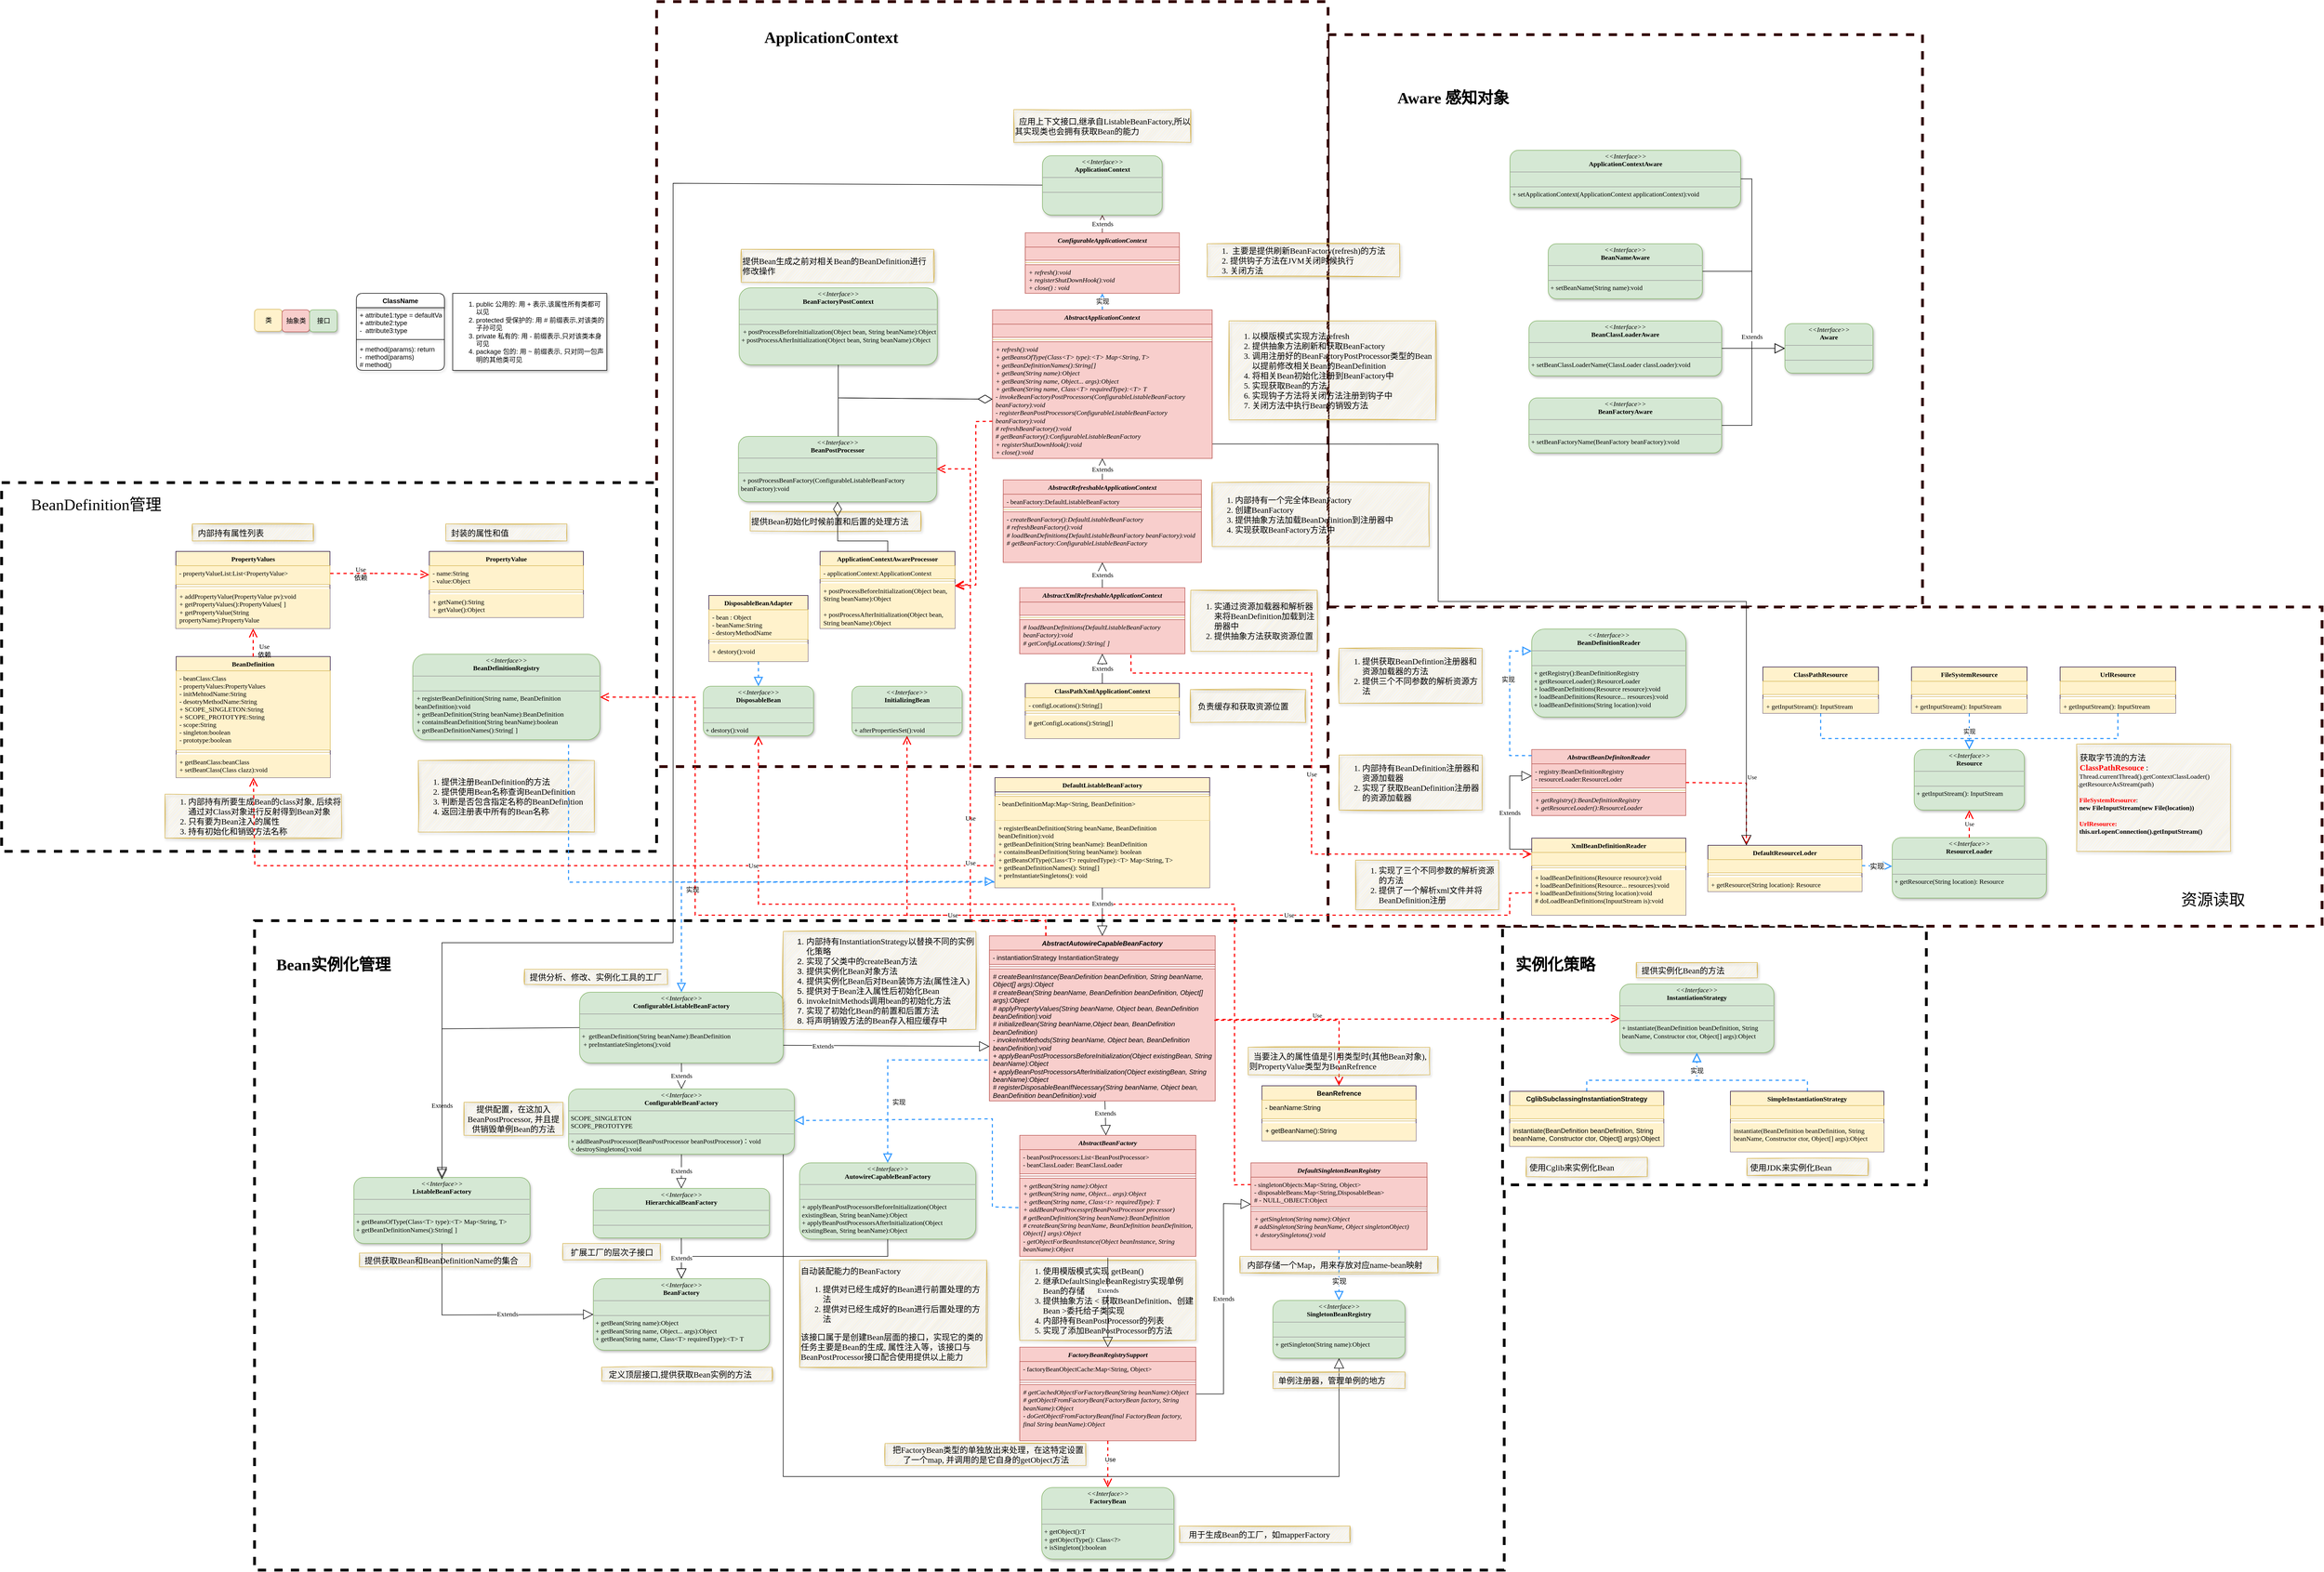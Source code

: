 <mxfile version="20.3.0" type="device"><diagram id="Aop4ughB5UHuWQfJQ0Li" name="第 1 页"><mxGraphModel dx="4369" dy="2171" grid="1" gridSize="10" guides="1" tooltips="1" connect="1" arrows="1" fold="1" page="1" pageScale="1" pageWidth="827" pageHeight="1169" math="0" shadow="0"><root><mxCell id="0"/><mxCell id="1" parent="0"/><mxCell id="mhtgQ_FGST-OrThIbM7P-5" value="" style="rounded=0;whiteSpace=wrap;html=1;dashed=1;fontFamily=Comic Sans MS;fontSize=12;strokeWidth=5;perimeterSpacing=3;strokeColor=#330000;" parent="1" vertex="1"><mxGeometry x="510" y="-780" width="1080" height="1040" as="geometry"/></mxCell><mxCell id="B6Emg0KwpUpIOVJYSvbM-28" value="" style="rounded=0;whiteSpace=wrap;html=1;dashed=1;fontFamily=Comic Sans MS;fontSize=12;strokeWidth=5;perimeterSpacing=3;strokeColor=#330000;" parent="1" vertex="1"><mxGeometry x="-710" y="-840" width="1220" height="1390" as="geometry"/></mxCell><mxCell id="B6Emg0KwpUpIOVJYSvbM-26" value="" style="rounded=0;whiteSpace=wrap;html=1;dashed=1;fontFamily=Comic Sans MS;fontSize=29;strokeWidth=5;perimeterSpacing=3;" parent="1" vertex="1"><mxGeometry x="-1440.5" y="830" width="2270.5" height="1180" as="geometry"/></mxCell><mxCell id="7nmvzhXGLCRzuH-TEsa0-124" value="" style="rounded=0;whiteSpace=wrap;html=1;dashed=1;fontFamily=Comic Sans MS;fontSize=29;strokeWidth=5;perimeterSpacing=3;" parent="1" vertex="1"><mxGeometry x="827" y="840" width="770" height="470" as="geometry"/></mxCell><mxCell id="7nmvzhXGLCRzuH-TEsa0-101" value="" style="rounded=0;whiteSpace=wrap;html=1;dashed=1;fontFamily=Comic Sans MS;fontSize=12;strokeWidth=5;perimeterSpacing=3;strokeColor=#330000;" parent="1" vertex="1"><mxGeometry x="510" y="260" width="1806" height="580" as="geometry"/></mxCell><mxCell id="7nmvzhXGLCRzuH-TEsa0-43" value="" style="rounded=0;whiteSpace=wrap;html=1;dashed=1;fontFamily=Comic Sans MS;strokeWidth=5;perimeterSpacing=3;" parent="1" vertex="1"><mxGeometry x="-1900" y="34" width="1190" height="670" as="geometry"/></mxCell><mxCell id="7nmvzhXGLCRzuH-TEsa0-2" value="BeanDefinition" style="swimlane;fontStyle=1;align=center;verticalAlign=top;childLayout=stackLayout;horizontal=1;startSize=26;horizontalStack=0;resizeParent=1;resizeParentMax=0;resizeLast=0;collapsible=1;marginBottom=0;fillColor=#fff2cc;strokeColor=#190033;swimlaneFillColor=none;whiteSpace=wrap;html=1;fontFamily=Comic Sans MS;" parent="1" vertex="1"><mxGeometry x="-1583" y="350" width="280" height="220" as="geometry"/></mxCell><mxCell id="7nmvzhXGLCRzuH-TEsa0-3" value="- beanClass:Class&#10;- propertyValues:PropertyValues&#10;- initMehtodName:String&#10;- desotryMethodName:String&#10;+ SCOPE_SINGLETON:String &#10;+ SCOPE_PROTOTYPE:String &#10;- scope:String &#10;- singleton:boolean&#10;- prototype:boolean" style="text;strokeColor=#d6b656;fillColor=#fff2cc;align=left;verticalAlign=top;spacingLeft=4;spacingRight=4;overflow=hidden;rotatable=0;points=[[0,0.5],[1,0.5]];portConstraint=eastwest;swimlaneFillColor=none;fontFamily=Comic Sans MS;" parent="7nmvzhXGLCRzuH-TEsa0-2" vertex="1"><mxGeometry y="26" width="280" height="144" as="geometry"/></mxCell><mxCell id="7nmvzhXGLCRzuH-TEsa0-4" value="" style="line;strokeWidth=1;fillColor=#fff2cc;align=left;verticalAlign=middle;spacingTop=-1;spacingLeft=3;spacingRight=3;rotatable=0;labelPosition=right;points=[];portConstraint=eastwest;strokeColor=#d6b656;swimlaneFillColor=none;fontFamily=Comic Sans MS;" parent="7nmvzhXGLCRzuH-TEsa0-2" vertex="1"><mxGeometry y="170" width="280" height="8" as="geometry"/></mxCell><mxCell id="7nmvzhXGLCRzuH-TEsa0-5" value="+ getBeanClass:beanClass&#10;+ setBeanClass(Class clazz):void" style="text;strokeColor=none;fillColor=#fff2cc;align=left;verticalAlign=top;spacingLeft=4;spacingRight=4;overflow=hidden;rotatable=0;points=[[0,0.5],[1,0.5]];portConstraint=eastwest;swimlaneFillColor=none;fontStyle=0;whiteSpace=wrap;fontFamily=Comic Sans MS;" parent="7nmvzhXGLCRzuH-TEsa0-2" vertex="1"><mxGeometry y="178" width="280" height="42" as="geometry"/></mxCell><mxCell id="7nmvzhXGLCRzuH-TEsa0-6" value="PropertyValues" style="swimlane;fontStyle=1;align=center;verticalAlign=top;childLayout=stackLayout;horizontal=1;startSize=26;horizontalStack=0;resizeParent=1;resizeParentMax=0;resizeLast=0;collapsible=1;marginBottom=0;fillColor=#fff2cc;strokeColor=#190033;swimlaneFillColor=none;whiteSpace=wrap;html=1;fontFamily=Comic Sans MS;" parent="1" vertex="1"><mxGeometry x="-1583.5" y="159" width="280" height="140" as="geometry"/></mxCell><mxCell id="7nmvzhXGLCRzuH-TEsa0-7" value="- propertyValueList:List&lt;PropertyValue&gt;" style="text;strokeColor=#d6b656;fillColor=#fff2cc;align=left;verticalAlign=top;spacingLeft=4;spacingRight=4;overflow=hidden;rotatable=0;points=[[0,0.5],[1,0.5]];portConstraint=eastwest;swimlaneFillColor=none;fontFamily=Comic Sans MS;" parent="7nmvzhXGLCRzuH-TEsa0-6" vertex="1"><mxGeometry y="26" width="280" height="34" as="geometry"/></mxCell><mxCell id="7nmvzhXGLCRzuH-TEsa0-8" value="" style="line;strokeWidth=1;fillColor=#fff2cc;align=left;verticalAlign=middle;spacingTop=-1;spacingLeft=3;spacingRight=3;rotatable=0;labelPosition=right;points=[];portConstraint=eastwest;strokeColor=#d6b656;swimlaneFillColor=none;fontFamily=Comic Sans MS;" parent="7nmvzhXGLCRzuH-TEsa0-6" vertex="1"><mxGeometry y="60" width="280" height="8" as="geometry"/></mxCell><mxCell id="7nmvzhXGLCRzuH-TEsa0-9" value="+ addPropertyValue(PropertyValue pv):void&#10;+ getPropertyValues():PropertyValues[ ]&#10;+ getPropertyValue(String propertyName):PropertyValue" style="text;strokeColor=none;fillColor=#fff2cc;align=left;verticalAlign=top;spacingLeft=4;spacingRight=4;overflow=hidden;rotatable=0;points=[[0,0.5],[1,0.5]];portConstraint=eastwest;swimlaneFillColor=none;fontStyle=0;whiteSpace=wrap;fontFamily=Comic Sans MS;" parent="7nmvzhXGLCRzuH-TEsa0-6" vertex="1"><mxGeometry y="68" width="280" height="72" as="geometry"/></mxCell><mxCell id="7nmvzhXGLCRzuH-TEsa0-12" value="PropertyValue" style="swimlane;fontStyle=1;align=center;verticalAlign=top;childLayout=stackLayout;horizontal=1;startSize=26;horizontalStack=0;resizeParent=1;resizeParentMax=0;resizeLast=0;collapsible=1;marginBottom=0;fillColor=#fff2cc;strokeColor=#190033;swimlaneFillColor=none;whiteSpace=wrap;html=1;fontFamily=Comic Sans MS;" parent="1" vertex="1"><mxGeometry x="-1123" y="159" width="280" height="120" as="geometry"/></mxCell><mxCell id="7nmvzhXGLCRzuH-TEsa0-13" value="- name:String&#10;- value:Object" style="text;strokeColor=#d6b656;fillColor=#fff2cc;align=left;verticalAlign=top;spacingLeft=4;spacingRight=4;overflow=hidden;rotatable=0;points=[[0,0.5],[1,0.5]];portConstraint=eastwest;swimlaneFillColor=none;fontFamily=Comic Sans MS;" parent="7nmvzhXGLCRzuH-TEsa0-12" vertex="1"><mxGeometry y="26" width="280" height="44" as="geometry"/></mxCell><mxCell id="7nmvzhXGLCRzuH-TEsa0-14" value="" style="line;strokeWidth=1;fillColor=#fff2cc;align=left;verticalAlign=middle;spacingTop=-1;spacingLeft=3;spacingRight=3;rotatable=0;labelPosition=right;points=[];portConstraint=eastwest;strokeColor=#d6b656;swimlaneFillColor=none;fontFamily=Comic Sans MS;" parent="7nmvzhXGLCRzuH-TEsa0-12" vertex="1"><mxGeometry y="70" width="280" height="8" as="geometry"/></mxCell><mxCell id="7nmvzhXGLCRzuH-TEsa0-15" value="+ getName():String&#10;+ getValue():Object" style="text;strokeColor=none;fillColor=#fff2cc;align=left;verticalAlign=top;spacingLeft=4;spacingRight=4;overflow=hidden;rotatable=0;points=[[0,0.5],[1,0.5]];portConstraint=eastwest;swimlaneFillColor=none;fontStyle=0;whiteSpace=wrap;fontFamily=Comic Sans MS;" parent="7nmvzhXGLCRzuH-TEsa0-12" vertex="1"><mxGeometry y="78" width="280" height="42" as="geometry"/></mxCell><mxCell id="7nmvzhXGLCRzuH-TEsa0-20" value="&lt;div style=&quot;font-size: 15px&quot;&gt;&lt;font&gt;&amp;nbsp; 封装的属性和值&lt;/font&gt;&lt;/div&gt;" style="rounded=0;whiteSpace=wrap;html=1;shadow=1;glass=0;sketch=1;fontSize=12;strokeColor=#d6b656;align=left;fillColor=#fff2cc;fontFamily=Comic Sans MS;" parent="1" vertex="1"><mxGeometry x="-1093" y="109" width="220" height="31" as="geometry"/></mxCell><mxCell id="7nmvzhXGLCRzuH-TEsa0-22" value="&lt;div style=&quot;font-size: 15px&quot;&gt;&lt;font&gt;&amp;nbsp; 内部持有属性列表&lt;/font&gt;&lt;/div&gt;" style="rounded=0;whiteSpace=wrap;html=1;shadow=1;glass=0;sketch=1;fontSize=12;strokeColor=#d6b656;align=left;fillColor=#fff2cc;fontFamily=Comic Sans MS;" parent="1" vertex="1"><mxGeometry x="-1553.5" y="109" width="220" height="31" as="geometry"/></mxCell><mxCell id="7nmvzhXGLCRzuH-TEsa0-23" value="&lt;div style=&quot;font-size: 15px&quot;&gt;&lt;ol&gt;&lt;li&gt;&lt;font&gt;内部持有所要生成Bean的class对象, 后续将通过对Class对象进行反射得到Bean对象&lt;/font&gt;&lt;/li&gt;&lt;li&gt;&lt;font&gt;只有要为Bean注入的属性&lt;/font&gt;&lt;/li&gt;&lt;li&gt;持有初始化和销毁方法名称&lt;/li&gt;&lt;/ol&gt;&lt;/div&gt;" style="rounded=0;whiteSpace=wrap;html=1;shadow=1;glass=0;sketch=1;fontSize=12;strokeColor=#d6b656;align=left;fillColor=#fff2cc;fontFamily=Comic Sans MS;" parent="1" vertex="1"><mxGeometry x="-1603.25" y="600" width="320.5" height="80" as="geometry"/></mxCell><mxCell id="7nmvzhXGLCRzuH-TEsa0-24" style="endArrow=open;endSize=12;dashed=1;html=1;rounded=0;startArrow=none;exitX=0.5;exitY=0;exitDx=0;exitDy=0;fontFamily=Comic Sans MS;strokeColor=#FF0000;strokeWidth=2;" parent="1" source="7nmvzhXGLCRzuH-TEsa0-2" target="7nmvzhXGLCRzuH-TEsa0-9" edge="1"><mxGeometry relative="1" as="geometry"><Array as="points"><mxPoint x="-1443" y="309"/></Array></mxGeometry></mxCell><mxCell id="7nmvzhXGLCRzuH-TEsa0-25" style="endArrow=open;endSize=12;dashed=1;html=1;rounded=0;startArrow=none;fontFamily=Comic Sans MS;strokeColor=#FF0000;strokeWidth=2;" parent="1" source="7nmvzhXGLCRzuH-TEsa0-38" target="7nmvzhXGLCRzuH-TEsa0-13" edge="1"><mxGeometry relative="1" as="geometry"><Array as="points"><mxPoint x="-1183" y="199"/></Array><mxPoint x="-1303" y="199" as="sourcePoint"/></mxGeometry></mxCell><mxCell id="7nmvzhXGLCRzuH-TEsa0-29" value="类" style="rounded=1;whiteSpace=wrap;html=1;strokeColor=#d6b656;fillColor=#fff2cc;shadow=1;sketch=0;glass=0;" parent="1" vertex="1"><mxGeometry x="-1440.5" y="-281" width="50" height="40" as="geometry"/></mxCell><mxCell id="7nmvzhXGLCRzuH-TEsa0-30" value="抽象类" style="rounded=1;whiteSpace=wrap;html=1;strokeColor=#b85450;fillColor=#f8cecc;shadow=1;sketch=0;glass=0;" parent="1" vertex="1"><mxGeometry x="-1390.5" y="-280" width="50" height="40" as="geometry"/></mxCell><mxCell id="7nmvzhXGLCRzuH-TEsa0-31" value="接口" style="rounded=1;whiteSpace=wrap;html=1;strokeColor=#82b366;fillColor=#d5e8d4;shadow=1;sketch=0;glass=0;" parent="1" vertex="1"><mxGeometry x="-1340.5" y="-280" width="50" height="40" as="geometry"/></mxCell><mxCell id="7nmvzhXGLCRzuH-TEsa0-32" value="ClassName" style="swimlane;fontStyle=1;align=center;verticalAlign=top;childLayout=stackLayout;horizontal=1;startSize=26;horizontalStack=0;resizeParent=1;resizeParentMax=0;resizeLast=0;collapsible=1;marginBottom=0;rounded=1;shadow=1;glass=0;sketch=0;strokeColor=#000000;" parent="1" vertex="1"><mxGeometry x="-1255.5" y="-310" width="160" height="140" as="geometry"/></mxCell><mxCell id="7nmvzhXGLCRzuH-TEsa0-33" value="+ attribute1:type = defaultValue&#10;+ attribute2:type&#10;-  attribute3:type" style="text;strokeColor=none;fillColor=none;align=left;verticalAlign=top;spacingLeft=4;spacingRight=4;overflow=hidden;rotatable=0;points=[[0,0.5],[1,0.5]];portConstraint=eastwest;rounded=1;shadow=1;glass=0;sketch=0;" parent="7nmvzhXGLCRzuH-TEsa0-32" vertex="1"><mxGeometry y="26" width="160" height="54" as="geometry"/></mxCell><mxCell id="7nmvzhXGLCRzuH-TEsa0-34" value="" style="line;strokeWidth=1;fillColor=none;align=left;verticalAlign=middle;spacingTop=-1;spacingLeft=3;spacingRight=3;rotatable=0;labelPosition=right;points=[];portConstraint=eastwest;rounded=1;shadow=1;glass=0;sketch=0;" parent="7nmvzhXGLCRzuH-TEsa0-32" vertex="1"><mxGeometry y="80" width="160" height="8" as="geometry"/></mxCell><mxCell id="7nmvzhXGLCRzuH-TEsa0-35" value="+ method(params): return&#10;-  method(params)&#10;# method()" style="text;strokeColor=none;fillColor=none;align=left;verticalAlign=top;spacingLeft=4;spacingRight=4;overflow=hidden;rotatable=0;points=[[0,0.5],[1,0.5]];portConstraint=eastwest;rounded=1;shadow=1;glass=0;sketch=0;" parent="7nmvzhXGLCRzuH-TEsa0-32" vertex="1"><mxGeometry y="88" width="160" height="52" as="geometry"/></mxCell><mxCell id="7nmvzhXGLCRzuH-TEsa0-36" value="&lt;ol&gt;&lt;li&gt;public 公用的: 用 + 表示,该属性所有类都可以见&lt;/li&gt;&lt;li&gt;protected 受保护的: 用 # 前缀表示,对该类的子孙可见&lt;/li&gt;&lt;li&gt;private 私有的: 用 - 前缀表示,只对该类本身可见&lt;/li&gt;&lt;li&gt;package 包的: 用 ~ 前缀表示, 只对同一包声明的其他类可见&lt;/li&gt;&lt;/ol&gt;" style="rounded=0;whiteSpace=wrap;html=1;shadow=1;glass=0;sketch=0;strokeColor=#000000;align=left;" parent="1" vertex="1"><mxGeometry x="-1080.5" y="-310" width="280" height="140" as="geometry"/></mxCell><mxCell id="7nmvzhXGLCRzuH-TEsa0-37" value="Use&lt;br&gt;依赖" style="text;html=1;align=center;verticalAlign=middle;resizable=0;points=[];autosize=1;strokeColor=none;fillColor=none;fontSize=12;fontFamily=Comic Sans MS;fontColor=#000000;strokeWidth=2;" parent="1" vertex="1"><mxGeometry x="-1448" y="319" width="50" height="40" as="geometry"/></mxCell><mxCell id="7nmvzhXGLCRzuH-TEsa0-38" value="Use&lt;br&gt;依赖" style="text;html=1;align=center;verticalAlign=middle;resizable=0;points=[];autosize=1;strokeColor=none;fillColor=none;fontSize=12;fontFamily=Comic Sans MS;fontColor=#000000;" parent="1" vertex="1"><mxGeometry x="-1273" y="179" width="50" height="40" as="geometry"/></mxCell><mxCell id="7nmvzhXGLCRzuH-TEsa0-39" value="" style="endArrow=none;endSize=12;dashed=1;html=1;rounded=0;startArrow=none;fontFamily=Comic Sans MS;strokeColor=#FF0000;strokeWidth=2;" parent="1" target="7nmvzhXGLCRzuH-TEsa0-38" edge="1"><mxGeometry relative="1" as="geometry"><Array as="points"><mxPoint x="-1223" y="199"/></Array><mxPoint x="-1303" y="199" as="sourcePoint"/><mxPoint x="-1183" y="199" as="targetPoint"/></mxGeometry></mxCell><mxCell id="7nmvzhXGLCRzuH-TEsa0-41" value="&lt;p style=&quot;margin: 0px ; margin-top: 4px ; text-align: center&quot;&gt;&lt;i&gt;&amp;lt;&amp;lt;Interface&amp;gt;&amp;gt;&lt;/i&gt;&lt;br&gt;&lt;b&gt;BeanDefinitionRegistry&lt;/b&gt;&lt;/p&gt;&lt;hr size=&quot;1&quot;&gt;&lt;p style=&quot;margin: 0px ; margin-left: 4px&quot;&gt;&lt;br&gt;&lt;/p&gt;&lt;hr size=&quot;1&quot;&gt;&lt;p style=&quot;margin: 0px ; margin-left: 4px&quot;&gt;&amp;nbsp;+ registerBeanDefinition(String name, BeanDefinition beanDefinition):void&lt;/p&gt;&lt;p style=&quot;margin: 0px ; margin-left: 4px&quot;&gt;&amp;nbsp;+ getBeanDefinition(String beanName):BeanDefinition&lt;/p&gt;&lt;p style=&quot;margin: 0px ; margin-left: 4px&quot;&gt;&amp;nbsp;+ containsBeanDefinition&lt;span&gt;(String beanName):boolean&lt;/span&gt;&lt;/p&gt;&lt;p style=&quot;margin: 0px ; margin-left: 4px&quot;&gt;&amp;nbsp;+ getBeanDefinitionNames():String&lt;span&gt;[ ]&lt;/span&gt;&lt;/p&gt;&lt;p style=&quot;margin: 0px ; margin-left: 4px&quot;&gt;&lt;br&gt;&lt;/p&gt;" style="verticalAlign=top;align=left;overflow=fill;fontSize=12;fontFamily=Comic Sans MS;html=1;rounded=1;shadow=1;glass=0;sketch=0;strokeColor=#82b366;fillColor=#d5e8d4;whiteSpace=wrap;" parent="1" vertex="1"><mxGeometry x="-1153" y="345.75" width="340" height="155.5" as="geometry"/></mxCell><mxCell id="7nmvzhXGLCRzuH-TEsa0-42" value="&lt;div style=&quot;font-size: 15px&quot;&gt;&lt;ol&gt;&lt;li&gt;&lt;font&gt;提供注册BeanDefinition的方法&lt;/font&gt;&lt;/li&gt;&lt;li&gt;&lt;font&gt;提供使用Bean名称查询BeanDefinition&lt;/font&gt;&lt;/li&gt;&lt;li&gt;&lt;font&gt;判断是否包含指定名称的BeanDefinition&lt;/font&gt;&lt;/li&gt;&lt;li&gt;&lt;font&gt;返回注册表中所有的Bean名称&lt;/font&gt;&lt;/li&gt;&lt;/ol&gt;&lt;/div&gt;" style="rounded=0;whiteSpace=wrap;html=1;shadow=1;glass=0;sketch=1;fontSize=12;strokeColor=#d6b656;align=left;fillColor=#fff2cc;fontFamily=Comic Sans MS;" parent="1" vertex="1"><mxGeometry x="-1143" y="539" width="320" height="130" as="geometry"/></mxCell><mxCell id="7nmvzhXGLCRzuH-TEsa0-44" value="&lt;font style=&quot;font-size: 29px;&quot;&gt;BeanDefinition管理&lt;/font&gt;" style="text;html=1;strokeColor=none;fillColor=none;align=center;verticalAlign=middle;whiteSpace=wrap;rounded=0;dashed=1;fontFamily=Comic Sans MS;" parent="1" vertex="1"><mxGeometry x="-1873.5" y="59" width="290" height="30" as="geometry"/></mxCell><mxCell id="7nmvzhXGLCRzuH-TEsa0-47" value="&lt;p style=&quot;margin: 0px ; margin-top: 4px ; text-align: center&quot;&gt;&lt;i&gt;&amp;lt;&amp;lt;Interface&amp;gt;&amp;gt;&lt;/i&gt;&lt;br&gt;&lt;b&gt;Resource&lt;/b&gt;&lt;/p&gt;&lt;hr size=&quot;1&quot;&gt;&lt;p style=&quot;margin: 0px ; margin-left: 4px&quot;&gt;&lt;br&gt;&lt;/p&gt;&lt;hr size=&quot;1&quot;&gt;&lt;p style=&quot;margin: 0px ; margin-left: 4px&quot;&gt;+ getInputStream(): InputStream&lt;br&gt;&lt;br&gt;&lt;/p&gt;" style="verticalAlign=top;align=left;overflow=fill;fontSize=12;fontFamily=Comic Sans MS;html=1;rounded=1;shadow=1;glass=0;sketch=0;strokeColor=#82b366;fillColor=#d5e8d4;" parent="1" vertex="1"><mxGeometry x="1575" y="519" width="200" height="110" as="geometry"/></mxCell><mxCell id="7nmvzhXGLCRzuH-TEsa0-48" value="&lt;p style=&quot;margin: 0px ; margin-top: 4px ; text-align: center&quot;&gt;&lt;i&gt;&amp;lt;&amp;lt;Interface&amp;gt;&amp;gt;&lt;/i&gt;&lt;br&gt;&lt;b&gt;ResourceLoader&lt;/b&gt;&lt;/p&gt;&lt;hr size=&quot;1&quot;&gt;&lt;p style=&quot;margin: 0px ; margin-left: 4px&quot;&gt;&lt;br&gt;&lt;/p&gt;&lt;hr size=&quot;1&quot;&gt;&lt;p style=&quot;margin: 0px ; margin-left: 4px&quot;&gt;+ getResource(String location): Resource&lt;br&gt;&lt;br&gt;&lt;/p&gt;" style="verticalAlign=top;align=left;overflow=fill;fontSize=12;fontFamily=Comic Sans MS;html=1;rounded=1;shadow=1;glass=0;sketch=0;strokeColor=#82b366;fillColor=#d5e8d4;" parent="1" vertex="1"><mxGeometry x="1535" y="679" width="280" height="110" as="geometry"/></mxCell><mxCell id="7nmvzhXGLCRzuH-TEsa0-49" value="DefaultResourceLoder" style="swimlane;fontStyle=1;align=center;verticalAlign=top;childLayout=stackLayout;horizontal=1;startSize=26;horizontalStack=0;resizeParent=1;resizeParentMax=0;resizeLast=0;collapsible=1;marginBottom=0;fillColor=#fff2cc;strokeColor=#190033;swimlaneFillColor=none;fontFamily=Comic Sans MS;" parent="1" vertex="1"><mxGeometry x="1200" y="693" width="280" height="84" as="geometry"/></mxCell><mxCell id="7nmvzhXGLCRzuH-TEsa0-52" value="" style="text;strokeColor=#d6b656;fillColor=#fff2cc;align=left;verticalAlign=top;spacingLeft=4;spacingRight=4;overflow=hidden;rotatable=0;points=[[0,0.5],[1,0.5]];portConstraint=eastwest;swimlaneFillColor=none;fontFamily=Comic Sans MS;" parent="7nmvzhXGLCRzuH-TEsa0-49" vertex="1"><mxGeometry y="26" width="280" height="24" as="geometry"/></mxCell><mxCell id="7nmvzhXGLCRzuH-TEsa0-53" value="" style="line;strokeWidth=1;fillColor=#fff2cc;align=left;verticalAlign=middle;spacingTop=-1;spacingLeft=3;spacingRight=3;rotatable=0;labelPosition=right;points=[];portConstraint=eastwest;strokeColor=#d6b656;swimlaneFillColor=none;fontFamily=Comic Sans MS;" parent="7nmvzhXGLCRzuH-TEsa0-49" vertex="1"><mxGeometry y="50" width="280" height="8" as="geometry"/></mxCell><mxCell id="7nmvzhXGLCRzuH-TEsa0-54" value="+ getResource(String location): Resource" style="text;strokeColor=none;fillColor=#fff2cc;align=left;verticalAlign=top;spacingLeft=4;spacingRight=4;overflow=hidden;rotatable=0;points=[[0,0.5],[1,0.5]];portConstraint=eastwest;swimlaneFillColor=none;fontFamily=Comic Sans MS;" parent="7nmvzhXGLCRzuH-TEsa0-49" vertex="1"><mxGeometry y="58" width="280" height="26" as="geometry"/></mxCell><mxCell id="7nmvzhXGLCRzuH-TEsa0-55" value="Use" style="endArrow=open;endSize=12;dashed=1;html=1;rounded=0;entryX=0.5;entryY=1;entryDx=0;entryDy=0;startArrow=none;exitX=0.5;exitY=0;exitDx=0;exitDy=0;fontFamily=Comic Sans MS;strokeColor=#FF0000;strokeWidth=2;" parent="1" source="7nmvzhXGLCRzuH-TEsa0-48" target="7nmvzhXGLCRzuH-TEsa0-47" edge="1"><mxGeometry width="160" relative="1" as="geometry"><mxPoint x="1680" y="679" as="sourcePoint"/><mxPoint x="1850" y="548.5" as="targetPoint"/><Array as="points"/></mxGeometry></mxCell><mxCell id="7nmvzhXGLCRzuH-TEsa0-96" style="endArrow=block;dashed=1;endFill=0;endSize=12;html=1;rounded=0;fontFamily=Comic Sans MS;strokeColor=#3399FF;strokeWidth=2;" parent="1" source="7nmvzhXGLCRzuH-TEsa0-57" target="7nmvzhXGLCRzuH-TEsa0-47" edge="1"><mxGeometry relative="1" as="geometry"><Array as="points"><mxPoint x="1405" y="499"/><mxPoint x="1675" y="499"/></Array></mxGeometry></mxCell><mxCell id="7nmvzhXGLCRzuH-TEsa0-57" value="ClassPathResource" style="swimlane;fontStyle=1;align=center;verticalAlign=top;childLayout=stackLayout;horizontal=1;startSize=26;horizontalStack=0;resizeParent=1;resizeParentMax=0;resizeLast=0;collapsible=1;marginBottom=0;fillColor=#fff2cc;strokeColor=#190033;swimlaneFillColor=none;fontFamily=Comic Sans MS;" parent="1" vertex="1"><mxGeometry x="1300" y="369" width="210" height="84" as="geometry"/></mxCell><mxCell id="7nmvzhXGLCRzuH-TEsa0-58" value="" style="text;strokeColor=#d6b656;fillColor=#fff2cc;align=left;verticalAlign=top;spacingLeft=4;spacingRight=4;overflow=hidden;rotatable=0;points=[[0,0.5],[1,0.5]];portConstraint=eastwest;swimlaneFillColor=none;fontFamily=Comic Sans MS;" parent="7nmvzhXGLCRzuH-TEsa0-57" vertex="1"><mxGeometry y="26" width="210" height="24" as="geometry"/></mxCell><mxCell id="7nmvzhXGLCRzuH-TEsa0-59" value="" style="line;strokeWidth=1;fillColor=#fff2cc;align=left;verticalAlign=middle;spacingTop=-1;spacingLeft=3;spacingRight=3;rotatable=0;labelPosition=right;points=[];portConstraint=eastwest;strokeColor=#d6b656;swimlaneFillColor=none;fontFamily=Comic Sans MS;" parent="7nmvzhXGLCRzuH-TEsa0-57" vertex="1"><mxGeometry y="50" width="210" height="8" as="geometry"/></mxCell><mxCell id="7nmvzhXGLCRzuH-TEsa0-60" value="+ getInputStream(): InputStream" style="text;strokeColor=none;fillColor=#fff2cc;align=left;verticalAlign=top;spacingLeft=4;spacingRight=4;overflow=hidden;rotatable=0;points=[[0,0.5],[1,0.5]];portConstraint=eastwest;swimlaneFillColor=none;fontFamily=Comic Sans MS;" parent="7nmvzhXGLCRzuH-TEsa0-57" vertex="1"><mxGeometry y="58" width="210" height="26" as="geometry"/></mxCell><mxCell id="7nmvzhXGLCRzuH-TEsa0-97" value="实现" style="endArrow=block;dashed=1;endFill=0;endSize=12;html=1;rounded=0;fontFamily=Comic Sans MS;strokeColor=#3399FF;strokeWidth=2;" parent="1" source="7nmvzhXGLCRzuH-TEsa0-61" target="7nmvzhXGLCRzuH-TEsa0-47" edge="1"><mxGeometry relative="1" as="geometry"/></mxCell><mxCell id="7nmvzhXGLCRzuH-TEsa0-61" value="FileSystemResource" style="swimlane;fontStyle=1;align=center;verticalAlign=top;childLayout=stackLayout;horizontal=1;startSize=26;horizontalStack=0;resizeParent=1;resizeParentMax=0;resizeLast=0;collapsible=1;marginBottom=0;fillColor=#fff2cc;strokeColor=#190033;swimlaneFillColor=none;fontFamily=Comic Sans MS;" parent="1" vertex="1"><mxGeometry x="1570" y="369" width="210" height="84" as="geometry"/></mxCell><mxCell id="7nmvzhXGLCRzuH-TEsa0-62" value="" style="text;strokeColor=#d6b656;fillColor=#fff2cc;align=left;verticalAlign=top;spacingLeft=4;spacingRight=4;overflow=hidden;rotatable=0;points=[[0,0.5],[1,0.5]];portConstraint=eastwest;swimlaneFillColor=none;fontFamily=Comic Sans MS;" parent="7nmvzhXGLCRzuH-TEsa0-61" vertex="1"><mxGeometry y="26" width="210" height="24" as="geometry"/></mxCell><mxCell id="7nmvzhXGLCRzuH-TEsa0-63" value="" style="line;strokeWidth=1;fillColor=#fff2cc;align=left;verticalAlign=middle;spacingTop=-1;spacingLeft=3;spacingRight=3;rotatable=0;labelPosition=right;points=[];portConstraint=eastwest;strokeColor=#d6b656;swimlaneFillColor=none;fontFamily=Comic Sans MS;" parent="7nmvzhXGLCRzuH-TEsa0-61" vertex="1"><mxGeometry y="50" width="210" height="8" as="geometry"/></mxCell><mxCell id="7nmvzhXGLCRzuH-TEsa0-64" value="+ getInputStream(): InputStream" style="text;strokeColor=none;fillColor=#fff2cc;align=left;verticalAlign=top;spacingLeft=4;spacingRight=4;overflow=hidden;rotatable=0;points=[[0,0.5],[1,0.5]];portConstraint=eastwest;swimlaneFillColor=none;fontFamily=Comic Sans MS;" parent="7nmvzhXGLCRzuH-TEsa0-61" vertex="1"><mxGeometry y="58" width="210" height="26" as="geometry"/></mxCell><mxCell id="7nmvzhXGLCRzuH-TEsa0-98" style="endArrow=block;dashed=1;endFill=0;endSize=12;html=1;rounded=0;fontFamily=Comic Sans MS;strokeColor=#3399FF;strokeWidth=2;" parent="1" source="7nmvzhXGLCRzuH-TEsa0-66" target="7nmvzhXGLCRzuH-TEsa0-47" edge="1"><mxGeometry relative="1" as="geometry"><Array as="points"><mxPoint x="1945" y="499"/><mxPoint x="1675" y="499"/></Array></mxGeometry></mxCell><mxCell id="7nmvzhXGLCRzuH-TEsa0-66" value="UrlResource" style="swimlane;fontStyle=1;align=center;verticalAlign=top;childLayout=stackLayout;horizontal=1;startSize=26;horizontalStack=0;resizeParent=1;resizeParentMax=0;resizeLast=0;collapsible=1;marginBottom=0;fillColor=#fff2cc;strokeColor=#190033;swimlaneFillColor=none;fontFamily=Comic Sans MS;" parent="1" vertex="1"><mxGeometry x="1840" y="369" width="210" height="84" as="geometry"/></mxCell><mxCell id="7nmvzhXGLCRzuH-TEsa0-67" value="" style="text;strokeColor=#d6b656;fillColor=#fff2cc;align=left;verticalAlign=top;spacingLeft=4;spacingRight=4;overflow=hidden;rotatable=0;points=[[0,0.5],[1,0.5]];portConstraint=eastwest;swimlaneFillColor=none;fontFamily=Comic Sans MS;" parent="7nmvzhXGLCRzuH-TEsa0-66" vertex="1"><mxGeometry y="26" width="210" height="24" as="geometry"/></mxCell><mxCell id="7nmvzhXGLCRzuH-TEsa0-68" value="" style="line;strokeWidth=1;fillColor=#fff2cc;align=left;verticalAlign=middle;spacingTop=-1;spacingLeft=3;spacingRight=3;rotatable=0;labelPosition=right;points=[];portConstraint=eastwest;strokeColor=#d6b656;swimlaneFillColor=none;fontFamily=Comic Sans MS;" parent="7nmvzhXGLCRzuH-TEsa0-66" vertex="1"><mxGeometry y="50" width="210" height="8" as="geometry"/></mxCell><mxCell id="7nmvzhXGLCRzuH-TEsa0-69" value="+ getInputStream(): InputStream" style="text;strokeColor=none;fillColor=#fff2cc;align=left;verticalAlign=top;spacingLeft=4;spacingRight=4;overflow=hidden;rotatable=0;points=[[0,0.5],[1,0.5]];portConstraint=eastwest;swimlaneFillColor=none;fontFamily=Comic Sans MS;" parent="7nmvzhXGLCRzuH-TEsa0-66" vertex="1"><mxGeometry y="58" width="210" height="26" as="geometry"/></mxCell><mxCell id="7nmvzhXGLCRzuH-TEsa0-72" value="&lt;div style=&quot;font-size: 15px&quot;&gt;&lt;font style=&quot;font-size: 15px&quot;&gt;&amp;nbsp;获取字节流的方法&lt;/font&gt;&lt;/div&gt;&lt;div style=&quot;font-size: 15px&quot;&gt;&lt;font&gt;&lt;font color=&quot;#ff0000&quot; style=&quot;font-size: 15px&quot;&gt;&lt;b&gt;&amp;nbsp;ClassPathResouce&lt;/b&gt;&lt;/font&gt; :&amp;nbsp;&amp;nbsp;&lt;/font&gt;&lt;/div&gt;&lt;div&gt;&lt;font&gt;&amp;nbsp;Thread.currentThread().getContextClassLoader()&lt;/font&gt;&lt;/div&gt;&lt;div&gt;&lt;font&gt;.getResourceAsStream(path)&lt;/font&gt;&lt;/div&gt;&lt;div&gt;&lt;font&gt;&lt;br&gt;&lt;/font&gt;&lt;/div&gt;&lt;div&gt;&lt;font&gt;&lt;font color=&quot;#ff0000&quot;&gt;&lt;b&gt;&amp;nbsp;FileSystemResource&lt;/b&gt;&lt;/font&gt;:&amp;nbsp;&lt;/font&gt;&lt;/div&gt;&lt;div&gt;&lt;b&gt;&lt;font&gt;&amp;nbsp;new FileInputStream(new File(location))&lt;/font&gt;&lt;/b&gt;&lt;/div&gt;&lt;div&gt;&lt;font color=&quot;#ff0000&quot;&gt;&lt;b&gt;&lt;br&gt;&lt;/b&gt;&lt;/font&gt;&lt;/div&gt;&lt;div&gt;&lt;font color=&quot;#ff0000&quot;&gt;&lt;b&gt;&amp;nbsp;UrlResource:&lt;/b&gt;&lt;/font&gt;&lt;/div&gt;&lt;div&gt;&lt;font&gt;&lt;b&gt;&amp;nbsp;this.url.openConnection().getInputStream()&lt;/b&gt;&lt;br&gt;&lt;/font&gt;&lt;/div&gt;&lt;div&gt;&lt;br&gt;&lt;/div&gt;" style="rounded=0;whiteSpace=wrap;html=1;shadow=1;glass=0;sketch=1;fontSize=12;strokeColor=#d6b656;align=left;fillColor=#fff2cc;fontFamily=Comic Sans MS;" parent="1" vertex="1"><mxGeometry x="1870" y="509" width="280" height="195" as="geometry"/></mxCell><mxCell id="7nmvzhXGLCRzuH-TEsa0-74" value="&lt;p style=&quot;margin: 0px ; margin-top: 4px ; text-align: center&quot;&gt;&lt;i&gt;&amp;lt;&amp;lt;Interface&amp;gt;&amp;gt;&lt;/i&gt;&lt;br&gt;&lt;b&gt;BeanDefinitionReader&lt;/b&gt;&lt;/p&gt;&lt;hr size=&quot;1&quot;&gt;&lt;p style=&quot;margin: 0px ; margin-left: 4px&quot;&gt;&lt;br&gt;&lt;/p&gt;&lt;hr size=&quot;1&quot;&gt;&lt;p style=&quot;margin: 0px ; margin-left: 4px&quot;&gt;+&amp;nbsp;&lt;span&gt;getRegistry():BeanDefinitionRegistry&lt;/span&gt;&lt;/p&gt;&lt;p style=&quot;margin: 0px ; margin-left: 4px&quot;&gt;+ getResourceLoader():ResourceLoader&lt;/p&gt;&lt;p style=&quot;margin: 0px ; margin-left: 4px&quot;&gt;+ loadBeanDefinitions(Resource resource):void&lt;/p&gt;&lt;p style=&quot;margin: 0px ; margin-left: 4px&quot;&gt;+ loadBeanDefinitions(Resource... resources):void&lt;/p&gt;&lt;p style=&quot;margin: 0px ; margin-left: 4px&quot;&gt;+ loadBeanDefinitions(String location):void&lt;/p&gt;" style="verticalAlign=top;align=left;overflow=fill;fontSize=12;fontFamily=Comic Sans MS;html=1;rounded=1;shadow=1;glass=0;sketch=0;strokeColor=#82b366;fillColor=#d5e8d4;" parent="1" vertex="1"><mxGeometry x="880" y="300" width="280" height="160" as="geometry"/></mxCell><mxCell id="7nmvzhXGLCRzuH-TEsa0-75" value="XmlBeanDefinitionReader" style="swimlane;fontStyle=1;align=center;verticalAlign=top;childLayout=stackLayout;horizontal=1;startSize=26;horizontalStack=0;resizeParent=1;resizeParentMax=0;resizeLast=0;collapsible=1;marginBottom=0;fillColor=#fff2cc;strokeColor=#190033;swimlaneFillColor=none;fontFamily=Comic Sans MS;" parent="1" vertex="1"><mxGeometry x="880" y="680" width="280" height="140" as="geometry"/></mxCell><mxCell id="7nmvzhXGLCRzuH-TEsa0-76" value="Extends" style="endArrow=block;endSize=16;endFill=0;html=1;rounded=0;fontFamily=Comic Sans MS;fontSize=12;fontColor=#000000;entryX=0;entryY=0.5;entryDx=0;entryDy=0;" parent="7nmvzhXGLCRzuH-TEsa0-75" target="7nmvzhXGLCRzuH-TEsa0-81" edge="1"><mxGeometry width="160" relative="1" as="geometry"><mxPoint y="20" as="sourcePoint"/><mxPoint x="160" y="20" as="targetPoint"/><Array as="points"><mxPoint x="-40" y="20"/><mxPoint x="-40" y="-113"/></Array></mxGeometry></mxCell><mxCell id="7nmvzhXGLCRzuH-TEsa0-77" value="" style="text;strokeColor=#d6b656;fillColor=#fff2cc;align=left;verticalAlign=top;spacingLeft=4;spacingRight=4;overflow=hidden;rotatable=0;points=[[0,0.5],[1,0.5]];portConstraint=eastwest;swimlaneFillColor=none;fontFamily=Comic Sans MS;" parent="7nmvzhXGLCRzuH-TEsa0-75" vertex="1"><mxGeometry y="26" width="280" height="24" as="geometry"/></mxCell><mxCell id="7nmvzhXGLCRzuH-TEsa0-78" value="" style="line;strokeWidth=1;fillColor=#fff2cc;align=left;verticalAlign=middle;spacingTop=-1;spacingLeft=3;spacingRight=3;rotatable=0;labelPosition=right;points=[];portConstraint=eastwest;strokeColor=#d6b656;swimlaneFillColor=none;fontFamily=Comic Sans MS;" parent="7nmvzhXGLCRzuH-TEsa0-75" vertex="1"><mxGeometry y="50" width="280" height="8" as="geometry"/></mxCell><mxCell id="7nmvzhXGLCRzuH-TEsa0-79" value="+ loadBeanDefinitions(Resource resource):void&#10;+ loadBeanDefinitions(Resource... resources):void&#10;+ loadBeanDefinitions(String location):void&#10;# doLoadBeanDefinitions(InpuutStream is):void" style="text;strokeColor=none;fillColor=#fff2cc;align=left;verticalAlign=top;spacingLeft=4;spacingRight=4;overflow=hidden;rotatable=0;points=[[0,0.5],[1,0.5]];portConstraint=eastwest;swimlaneFillColor=none;fontFamily=Comic Sans MS;" parent="7nmvzhXGLCRzuH-TEsa0-75" vertex="1"><mxGeometry y="58" width="280" height="82" as="geometry"/></mxCell><mxCell id="7nmvzhXGLCRzuH-TEsa0-80" value="AbstractBeanDefinitonReader" style="swimlane;fontStyle=3;align=center;verticalAlign=top;childLayout=stackLayout;horizontal=1;startSize=26;horizontalStack=0;resizeParent=1;resizeParentMax=0;resizeLast=0;collapsible=1;marginBottom=0;fillColor=#f8cecc;strokeColor=#b85450;swimlaneFillColor=none;fontFamily=Comic Sans MS;" parent="1" vertex="1"><mxGeometry x="880" y="519" width="280" height="120" as="geometry"/></mxCell><mxCell id="7nmvzhXGLCRzuH-TEsa0-81" value="- registry:BeanDefinitionRegistry&#10;- resourceLoader:ResourceLoder" style="text;strokeColor=#b85450;fillColor=#f8cecc;align=left;verticalAlign=top;spacingLeft=4;spacingRight=4;overflow=hidden;rotatable=0;points=[[0,0.5],[1,0.5]];portConstraint=eastwest;swimlaneFillColor=none;fontFamily=Comic Sans MS;" parent="7nmvzhXGLCRzuH-TEsa0-80" vertex="1"><mxGeometry y="26" width="280" height="44" as="geometry"/></mxCell><mxCell id="7nmvzhXGLCRzuH-TEsa0-82" value="" style="line;strokeWidth=1;fillColor=#fff2cc;align=left;verticalAlign=middle;spacingTop=-1;spacingLeft=3;spacingRight=3;rotatable=0;labelPosition=right;points=[];portConstraint=eastwest;strokeColor=#d6b656;swimlaneFillColor=none;fontFamily=Comic Sans MS;" parent="7nmvzhXGLCRzuH-TEsa0-80" vertex="1"><mxGeometry y="70" width="280" height="8" as="geometry"/></mxCell><mxCell id="7nmvzhXGLCRzuH-TEsa0-83" value="+ getRegistry():BeanDefinitionRegistry&#10;+ getResourceLoader():ResourceLoader" style="text;strokeColor=#b85450;fillColor=#f8cecc;align=left;verticalAlign=top;spacingLeft=4;spacingRight=4;overflow=hidden;rotatable=0;points=[[0,0.5],[1,0.5]];portConstraint=eastwest;swimlaneFillColor=none;fontStyle=2;fontFamily=Comic Sans MS;" parent="7nmvzhXGLCRzuH-TEsa0-80" vertex="1"><mxGeometry y="78" width="280" height="42" as="geometry"/></mxCell><mxCell id="7nmvzhXGLCRzuH-TEsa0-84" style="endArrow=block;dashed=1;endFill=0;endSize=12;html=1;rounded=0;fontFamily=Comic Sans MS;strokeColor=#3399FF;strokeWidth=2;entryX=0;entryY=0.25;entryDx=0;entryDy=0;" parent="1" target="7nmvzhXGLCRzuH-TEsa0-74" edge="1"><mxGeometry relative="1" as="geometry"><mxPoint x="880" y="530" as="sourcePoint"/><Array as="points"><mxPoint x="840" y="530"/><mxPoint x="840" y="340"/></Array></mxGeometry></mxCell><mxCell id="7nmvzhXGLCRzuH-TEsa0-85" value="&lt;span&gt;实现&lt;/span&gt;" style="edgeLabel;html=1;align=center;verticalAlign=middle;resizable=0;points=[];fontSize=12;fontFamily=Comic Sans MS;fontColor=#000000;fontStyle=0" parent="7nmvzhXGLCRzuH-TEsa0-84" vertex="1" connectable="0"><mxGeometry x="0.324" y="3" relative="1" as="geometry"><mxPoint as="offset"/></mxGeometry></mxCell><mxCell id="7nmvzhXGLCRzuH-TEsa0-86" value="&lt;div style=&quot;font-size: 15px&quot;&gt;&lt;ol&gt;&lt;li&gt;&lt;font&gt;提供获取BeanDefintion注册器和资源加载器的方法&lt;/font&gt;&lt;/li&gt;&lt;li&gt;&lt;font&gt;提供三个不同参数的解析资源方法&lt;/font&gt;&lt;/li&gt;&lt;/ol&gt;&lt;/div&gt;" style="rounded=0;whiteSpace=wrap;html=1;shadow=1;glass=0;sketch=1;fontSize=12;strokeColor=#d6b656;align=left;fillColor=#fff2cc;fontFamily=Comic Sans MS;" parent="1" vertex="1"><mxGeometry x="530" y="335" width="260" height="100" as="geometry"/></mxCell><mxCell id="7nmvzhXGLCRzuH-TEsa0-87" value="&lt;div style=&quot;font-size: 15px&quot;&gt;&lt;ol&gt;&lt;li&gt;&lt;font&gt;内部持有BeanDefinition注册器和资源加载器&lt;/font&gt;&lt;/li&gt;&lt;li&gt;&lt;font&gt;实现了获取BeanDefinition注册器的资源加载器&lt;/font&gt;&lt;/li&gt;&lt;/ol&gt;&lt;/div&gt;" style="rounded=0;whiteSpace=wrap;html=1;shadow=1;glass=0;sketch=1;fontSize=12;strokeColor=#d6b656;align=left;fillColor=#fff2cc;fontFamily=Comic Sans MS;" parent="1" vertex="1"><mxGeometry x="530" y="529" width="260" height="100" as="geometry"/></mxCell><mxCell id="7nmvzhXGLCRzuH-TEsa0-88" value="&lt;div style=&quot;font-size: 15px&quot;&gt;&lt;ol&gt;&lt;li&gt;&lt;font&gt;实现了三个不同参数的解析资源的方法&lt;/font&gt;&lt;/li&gt;&lt;li&gt;&lt;font&gt;提供了一个解析xml文件并将BeanDefinition注册&lt;/font&gt;&lt;/li&gt;&lt;/ol&gt;&lt;/div&gt;" style="rounded=0;whiteSpace=wrap;html=1;shadow=1;glass=0;sketch=1;fontSize=12;strokeColor=#d6b656;align=left;fillColor=#fff2cc;fontFamily=Comic Sans MS;" parent="1" vertex="1"><mxGeometry x="560" y="720" width="260" height="90" as="geometry"/></mxCell><mxCell id="7nmvzhXGLCRzuH-TEsa0-94" value="&lt;meta charset=&quot;utf-8&quot;&gt;&lt;span style=&quot;color: rgb(0, 0, 0); font-family: &amp;quot;Comic Sans MS&amp;quot;; font-size: 13px; font-style: normal; font-variant-ligatures: normal; font-variant-caps: normal; font-weight: 400; letter-spacing: normal; orphans: 2; text-align: center; text-indent: 0px; text-transform: none; widows: 2; word-spacing: 0px; -webkit-text-stroke-width: 0px; background-color: rgb(255, 255, 255); text-decoration-thickness: initial; text-decoration-style: initial; text-decoration-color: initial; float: none; display: inline !important;&quot;&gt;实现&lt;/span&gt;" style="endArrow=block;dashed=1;endFill=0;endSize=12;html=1;rounded=0;fontFamily=Comic Sans MS;strokeColor=#3399FF;strokeWidth=2;" parent="1" target="7nmvzhXGLCRzuH-TEsa0-48" edge="1"><mxGeometry relative="1" as="geometry"><mxPoint x="1540" y="730" as="targetPoint"/><mxPoint x="1480" y="730" as="sourcePoint"/></mxGeometry></mxCell><mxCell id="7nmvzhXGLCRzuH-TEsa0-99" style="endArrow=open;endSize=12;dashed=1;html=1;rounded=0;entryX=0.25;entryY=0;entryDx=0;entryDy=0;startArrow=none;exitX=1;exitY=0.5;exitDx=0;exitDy=0;fontFamily=Comic Sans MS;strokeColor=#FF0000;strokeWidth=2;" parent="1" source="7nmvzhXGLCRzuH-TEsa0-80" target="7nmvzhXGLCRzuH-TEsa0-49" edge="1"><mxGeometry relative="1" as="geometry"><Array as="points"><mxPoint x="1270" y="580"/></Array></mxGeometry></mxCell><mxCell id="7nmvzhXGLCRzuH-TEsa0-100" value="&lt;meta charset=&quot;utf-8&quot;&gt;&lt;span style=&quot;color: rgb(0, 0, 0); font-size: 11px; font-style: normal; font-variant-ligatures: normal; font-variant-caps: normal; font-weight: 400; letter-spacing: normal; orphans: 2; text-align: center; text-indent: 0px; text-transform: none; widows: 2; word-spacing: 0px; -webkit-text-stroke-width: 0px; background-color: rgb(255, 255, 255); text-decoration-thickness: initial; text-decoration-style: initial; text-decoration-color: initial; float: none; display: inline !important;&quot;&gt;Use&lt;/span&gt;" style="text;whiteSpace=wrap;html=1;fontSize=12;fontFamily=Comic Sans MS;" parent="1" vertex="1"><mxGeometry x="1270" y="555" width="50" height="40" as="geometry"/></mxCell><mxCell id="7nmvzhXGLCRzuH-TEsa0-102" value="&lt;font style=&quot;font-size: 29px;&quot;&gt;资源读取&lt;/font&gt;" style="text;html=1;strokeColor=none;fillColor=none;align=center;verticalAlign=middle;whiteSpace=wrap;rounded=0;dashed=1;fontFamily=Comic Sans MS;fontSize=12;" parent="1" vertex="1"><mxGeometry x="2048" y="777" width="140" height="30" as="geometry"/></mxCell><mxCell id="7nmvzhXGLCRzuH-TEsa0-105" value="&lt;p style=&quot;margin: 0px ; margin-top: 4px ; text-align: center&quot;&gt;&lt;i&gt;&amp;lt;&amp;lt;Interface&amp;gt;&amp;gt;&lt;/i&gt;&lt;br&gt;&lt;b&gt;InstantiationStrategy&lt;/b&gt;&lt;/p&gt;&lt;hr size=&quot;1&quot;&gt;&lt;p style=&quot;margin: 0px ; margin-left: 4px&quot;&gt;&lt;br&gt;&lt;/p&gt;&lt;hr size=&quot;1&quot;&gt;&lt;p style=&quot;margin: 0px ; margin-left: 4px&quot;&gt;+ instantiate(BeanDefinition beanDefinition, String beanName, Constructor ctor, Object[] args):Object&lt;br&gt;&lt;/p&gt;" style="verticalAlign=top;align=left;overflow=fill;fontSize=12;fontFamily=Comic Sans MS;html=1;rounded=1;shadow=1;glass=0;sketch=0;strokeColor=#82b366;fillColor=#d5e8d4;whiteSpace=wrap;" parent="1" vertex="1"><mxGeometry x="1040" y="945" width="280" height="125" as="geometry"/></mxCell><mxCell id="7nmvzhXGLCRzuH-TEsa0-122" style="endArrow=block;dashed=1;endFill=0;endSize=12;html=1;rounded=0;fontFamily=Comic Sans MS;strokeColor=#3399FF;strokeWidth=2;" parent="1" source="7nmvzhXGLCRzuH-TEsa0-106" target="7nmvzhXGLCRzuH-TEsa0-105" edge="1"><mxGeometry relative="1" as="geometry"><Array as="points"><mxPoint x="980" y="1120"/><mxPoint x="1180" y="1120"/></Array></mxGeometry></mxCell><mxCell id="7nmvzhXGLCRzuH-TEsa0-106" value="CglibSubclassingInstantiationStrategy" style="swimlane;fontStyle=1;align=center;verticalAlign=top;childLayout=stackLayout;horizontal=1;startSize=26;horizontalStack=0;resizeParent=1;resizeParentMax=0;resizeLast=0;collapsible=1;marginBottom=0;fillColor=#fff2cc;strokeColor=#190033;swimlaneFillColor=none;whiteSpace=wrap;html=1;" parent="1" vertex="1"><mxGeometry x="840.0" y="1140" width="280" height="100" as="geometry"/></mxCell><mxCell id="7nmvzhXGLCRzuH-TEsa0-107" value="" style="text;strokeColor=#d6b656;fillColor=#fff2cc;align=left;verticalAlign=top;spacingLeft=4;spacingRight=4;overflow=hidden;rotatable=0;points=[[0,0.5],[1,0.5]];portConstraint=eastwest;swimlaneFillColor=none;" parent="7nmvzhXGLCRzuH-TEsa0-106" vertex="1"><mxGeometry y="26" width="280" height="24" as="geometry"/></mxCell><mxCell id="7nmvzhXGLCRzuH-TEsa0-108" value="" style="line;strokeWidth=1;fillColor=#fff2cc;align=left;verticalAlign=middle;spacingTop=-1;spacingLeft=3;spacingRight=3;rotatable=0;labelPosition=right;points=[];portConstraint=eastwest;strokeColor=#d6b656;swimlaneFillColor=none;" parent="7nmvzhXGLCRzuH-TEsa0-106" vertex="1"><mxGeometry y="50" width="280" height="8" as="geometry"/></mxCell><mxCell id="7nmvzhXGLCRzuH-TEsa0-109" value="instantiate(BeanDefinition beanDefinition, String beanName, Constructor ctor, Object[] args):Object" style="text;strokeColor=none;fillColor=#fff2cc;align=left;verticalAlign=top;spacingLeft=4;spacingRight=4;overflow=hidden;rotatable=0;points=[[0,0.5],[1,0.5]];portConstraint=eastwest;swimlaneFillColor=none;fontStyle=0;whiteSpace=wrap;" parent="7nmvzhXGLCRzuH-TEsa0-106" vertex="1"><mxGeometry y="58" width="280" height="42" as="geometry"/></mxCell><mxCell id="7nmvzhXGLCRzuH-TEsa0-121" value="&lt;span style=&quot;font-size: 12px;&quot;&gt;实现&lt;/span&gt;" style="endArrow=block;dashed=1;endFill=0;endSize=12;html=1;rounded=0;fontFamily=Comic Sans MS;strokeColor=#3399FF;strokeWidth=2;" parent="1" source="7nmvzhXGLCRzuH-TEsa0-111" edge="1"><mxGeometry x="0.761" relative="1" as="geometry"><mxPoint x="1180" y="1070" as="targetPoint"/><Array as="points"><mxPoint x="1381" y="1120"/><mxPoint x="1180" y="1120"/></Array><mxPoint as="offset"/></mxGeometry></mxCell><mxCell id="7nmvzhXGLCRzuH-TEsa0-111" value="SimpleInstantiationStrategy" style="swimlane;fontStyle=1;align=center;verticalAlign=top;childLayout=stackLayout;horizontal=1;startSize=26;horizontalStack=0;resizeParent=1;resizeParentMax=0;resizeLast=0;collapsible=1;marginBottom=0;fillColor=#fff2cc;strokeColor=#190033;swimlaneFillColor=none;whiteSpace=wrap;html=1;fontFamily=Comic Sans MS;" parent="1" vertex="1"><mxGeometry x="1241" y="1140" width="279" height="110" as="geometry"/></mxCell><mxCell id="7nmvzhXGLCRzuH-TEsa0-112" value="" style="text;strokeColor=#d6b656;fillColor=#fff2cc;align=left;verticalAlign=top;spacingLeft=4;spacingRight=4;overflow=hidden;rotatable=0;points=[[0,0.5],[1,0.5]];portConstraint=eastwest;swimlaneFillColor=none;fontFamily=Comic Sans MS;" parent="7nmvzhXGLCRzuH-TEsa0-111" vertex="1"><mxGeometry y="26" width="279" height="24" as="geometry"/></mxCell><mxCell id="7nmvzhXGLCRzuH-TEsa0-113" value="" style="line;strokeWidth=1;fillColor=#fff2cc;align=left;verticalAlign=middle;spacingTop=-1;spacingLeft=3;spacingRight=3;rotatable=0;labelPosition=right;points=[];portConstraint=eastwest;strokeColor=#d6b656;swimlaneFillColor=none;fontFamily=Comic Sans MS;" parent="7nmvzhXGLCRzuH-TEsa0-111" vertex="1"><mxGeometry y="50" width="279" height="8" as="geometry"/></mxCell><mxCell id="7nmvzhXGLCRzuH-TEsa0-114" value="instantiate(BeanDefinition beanDefinition, String beanName, Constructor ctor, Object[] args):Object" style="text;strokeColor=none;fillColor=#fff2cc;align=left;verticalAlign=top;spacingLeft=4;spacingRight=4;overflow=hidden;rotatable=0;points=[[0,0.5],[1,0.5]];portConstraint=eastwest;swimlaneFillColor=none;fontStyle=0;whiteSpace=wrap;fontFamily=Comic Sans MS;" parent="7nmvzhXGLCRzuH-TEsa0-111" vertex="1"><mxGeometry y="58" width="279" height="52" as="geometry"/></mxCell><mxCell id="7nmvzhXGLCRzuH-TEsa0-117" value="&lt;div style=&quot;font-size: 15px&quot;&gt;&lt;font&gt;&amp;nbsp; 提供实例化Bean的方法&lt;/font&gt;&lt;/div&gt;" style="rounded=0;whiteSpace=wrap;html=1;shadow=1;glass=0;sketch=1;fontSize=12;strokeColor=#d6b656;align=left;fillColor=#fff2cc;fontFamily=Comic Sans MS;" parent="1" vertex="1"><mxGeometry x="1070" y="906" width="220" height="27.75" as="geometry"/></mxCell><mxCell id="7nmvzhXGLCRzuH-TEsa0-118" value="&lt;div style=&quot;font-size: 15px&quot;&gt;&lt;font&gt;&amp;nbsp;使用Cglib来实例化Bean&lt;/font&gt;&lt;/div&gt;" style="rounded=0;whiteSpace=wrap;html=1;shadow=1;glass=0;sketch=1;fontSize=12;strokeColor=#d6b656;align=left;fillColor=#fff2cc;fontFamily=Comic Sans MS;" parent="1" vertex="1"><mxGeometry x="870.0" y="1260" width="220" height="35" as="geometry"/></mxCell><mxCell id="7nmvzhXGLCRzuH-TEsa0-119" value="&lt;div style=&quot;font-size: 15px&quot;&gt;&lt;font&gt;&amp;nbsp;使用JDK来实例化Bean&lt;/font&gt;&lt;/div&gt;" style="rounded=0;whiteSpace=wrap;html=1;shadow=1;glass=0;sketch=1;fontSize=12;strokeColor=#d6b656;align=left;fillColor=#fff2cc;fontFamily=Comic Sans MS;" parent="1" vertex="1"><mxGeometry x="1271.0" y="1262" width="220" height="31" as="geometry"/></mxCell><mxCell id="7nmvzhXGLCRzuH-TEsa0-120" value="实例化策略" style="text;html=1;strokeColor=none;fillColor=none;align=center;verticalAlign=middle;whiteSpace=wrap;rounded=0;shadow=0;glass=0;dashed=1;sketch=0;fontFamily=Comic Sans MS;fontSize=29;fontColor=#000000;fontStyle=1" parent="1" vertex="1"><mxGeometry x="800" y="902.25" width="246" height="16" as="geometry"/></mxCell><mxCell id="7nmvzhXGLCRzuH-TEsa0-128" value="AbstractBeanFactory" style="swimlane;fontStyle=3;align=center;verticalAlign=top;childLayout=stackLayout;horizontal=1;startSize=26;horizontalStack=0;resizeParent=1;resizeParentMax=0;resizeLast=0;collapsible=1;marginBottom=0;fillColor=#f8cecc;strokeColor=#b85450;swimlaneFillColor=none;fontFamily=Comic Sans MS;" parent="1" vertex="1"><mxGeometry x="-50.19" y="1220" width="320" height="220" as="geometry"/></mxCell><mxCell id="7nmvzhXGLCRzuH-TEsa0-129" value="- beanPostProcessors:List&lt;BeanPostProcessor&gt;&#10;- beanClassLoader: BeanClassLoader" style="text;strokeColor=#b85450;fillColor=#f8cecc;align=left;verticalAlign=top;spacingLeft=4;spacingRight=4;overflow=hidden;rotatable=0;points=[[0,0.5],[1,0.5]];portConstraint=eastwest;swimlaneFillColor=none;fontFamily=Comic Sans MS;" parent="7nmvzhXGLCRzuH-TEsa0-128" vertex="1"><mxGeometry y="26" width="320" height="44" as="geometry"/></mxCell><mxCell id="7nmvzhXGLCRzuH-TEsa0-130" value="" style="line;strokeWidth=1;fillColor=#f8cecc;align=left;verticalAlign=middle;spacingTop=-1;spacingLeft=3;spacingRight=3;rotatable=0;labelPosition=right;points=[];portConstraint=eastwest;strokeColor=#b85450;swimlaneFillColor=none;fontFamily=Comic Sans MS;" parent="7nmvzhXGLCRzuH-TEsa0-128" vertex="1"><mxGeometry y="70" width="320" height="8" as="geometry"/></mxCell><mxCell id="7nmvzhXGLCRzuH-TEsa0-131" value="+ getBean(String name):Object&#10;+ getBean(String name, Object... args):Object&#10;+ getBean(String name, Class&lt;t&gt; requiredType): T&#10;+ addBeanPostProcesspr(BeanPostProcessor processor)&#10;# getBeanDefinition(String beanName):BeanDefinition&#10;# createBean(String beanName, BeanDefinition beanDefinition, Object[] args):Object&#10;- getObjectForBeanInstance(Object beanInstance, String beanName):Object&#10;" style="text;strokeColor=#b85450;fillColor=#f8cecc;align=left;verticalAlign=top;spacingLeft=4;spacingRight=4;overflow=hidden;rotatable=0;points=[[0,0.5],[1,0.5]];portConstraint=eastwest;swimlaneFillColor=none;whiteSpace=wrap;fontSize=12;fontStyle=2;fontFamily=Comic Sans MS;" parent="7nmvzhXGLCRzuH-TEsa0-128" vertex="1"><mxGeometry y="78" width="320" height="142" as="geometry"/></mxCell><mxCell id="7nmvzhXGLCRzuH-TEsa0-165" value="&lt;meta charset=&quot;utf-8&quot;&gt;&lt;span style=&quot;color: rgb(0, 0, 0); font-size: 12px; font-style: normal; font-variant-ligatures: normal; font-variant-caps: normal; font-weight: 400; letter-spacing: normal; orphans: 2; text-align: center; text-indent: 0px; text-transform: none; widows: 2; word-spacing: 0px; -webkit-text-stroke-width: 0px; background-color: rgb(255, 255, 255); text-decoration-thickness: initial; text-decoration-style: initial; text-decoration-color: initial; float: none; display: inline !important;&quot;&gt;Extends&lt;/span&gt;" style="endArrow=block;endSize=16;endFill=0;html=1;rounded=0;fontFamily=Comic Sans MS;fontSize=12;fontColor=#000000;entryX=0.5;entryY=0;entryDx=0;entryDy=0;exitX=0.5;exitY=1;exitDx=0;exitDy=0;" parent="1" source="7nmvzhXGLCRzuH-TEsa0-134" target="7nmvzhXGLCRzuH-TEsa0-140" edge="1"><mxGeometry relative="1" as="geometry"/></mxCell><mxCell id="B6Emg0KwpUpIOVJYSvbM-21" style="endArrow=block;endSize=16;endFill=0;html=1;rounded=0;fontFamily=Comic Sans MS;fontSize=12;fontColor=#000000;exitX=0.951;exitY=0.964;exitDx=0;exitDy=0;exitPerimeter=0;" parent="1" source="7nmvzhXGLCRzuH-TEsa0-134" target="7nmvzhXGLCRzuH-TEsa0-148" edge="1"><mxGeometry relative="1" as="geometry"><mxPoint x="-650" y="1250" as="sourcePoint"/><Array as="points"><mxPoint x="-480" y="1840"/><mxPoint x="530" y="1840"/></Array></mxGeometry></mxCell><mxCell id="7nmvzhXGLCRzuH-TEsa0-134" value="&lt;p style=&quot;margin: 0px ; margin-top: 4px ; text-align: center&quot;&gt;&lt;i&gt;&amp;lt;&amp;lt;Interface&amp;gt;&amp;gt;&lt;/i&gt;&lt;br&gt;&lt;b&gt;ConfigurableBeanFactory&lt;/b&gt;&lt;br&gt;&lt;/p&gt;&lt;hr size=&quot;1&quot;&gt;&lt;p style=&quot;margin: 0px 0px 0px 4px;&quot;&gt;SCOPE_SINGLETON&lt;/p&gt;&lt;p style=&quot;margin: 0px 0px 0px 4px;&quot;&gt;SCOPE_PROTOTYPE&lt;/p&gt;&lt;hr size=&quot;1&quot;&gt;&lt;p style=&quot;margin: 0px ; margin-left: 4px&quot;&gt;+ addBeanPostProcessor(BeanPostProcessor beanPostProcessor)：void&lt;br&gt;+ destroySingletons():void&amp;nbsp;&lt;/p&gt;" style="verticalAlign=top;align=left;overflow=fill;fontSize=12;fontFamily=Comic Sans MS;html=1;rounded=1;shadow=1;glass=0;sketch=0;strokeColor=#82b366;fillColor=#d5e8d4;whiteSpace=wrap;" parent="1" vertex="1"><mxGeometry x="-869.93" y="1135.75" width="410.12" height="118.5" as="geometry"/></mxCell><mxCell id="7nmvzhXGLCRzuH-TEsa0-135" value="&lt;p style=&quot;margin: 0px ; margin-top: 4px ; text-align: center&quot;&gt;&lt;i&gt;&amp;lt;&amp;lt;Interface&amp;gt;&amp;gt;&lt;/i&gt;&lt;br&gt;&lt;b&gt;BeanFactory&lt;/b&gt;&lt;br&gt;&lt;/p&gt;&lt;hr size=&quot;1&quot;&gt;&lt;p style=&quot;margin: 0px ; margin-left: 4px&quot;&gt;&lt;br&gt;&lt;/p&gt;&lt;hr size=&quot;1&quot;&gt;&lt;p style=&quot;margin: 0px ; margin-left: 4px&quot;&gt;&lt;font style=&quot;font-size: 12px&quot;&gt;+ getBean(String name):Object&lt;br&gt;&lt;/font&gt;&lt;/p&gt;&lt;p style=&quot;margin: 0px ; margin-left: 4px&quot;&gt;+ getBean(String name, Object... args):Object&lt;/p&gt;&lt;p style=&quot;margin: 0px ; margin-left: 4px&quot;&gt;+ getBean(String name, Class&amp;lt;T&amp;gt; requiredType):&amp;lt;T&amp;gt; T&lt;/p&gt;" style="verticalAlign=top;align=left;overflow=fill;fontSize=12;fontFamily=Comic Sans MS;html=1;rounded=1;shadow=1;glass=0;sketch=0;strokeColor=#82b366;fillColor=#d5e8d4;" parent="1" vertex="1"><mxGeometry x="-824.87" y="1480.5" width="320" height="130" as="geometry"/></mxCell><mxCell id="7nmvzhXGLCRzuH-TEsa0-163" value="&lt;meta charset=&quot;utf-8&quot;&gt;&lt;span style=&quot;color: rgb(0, 0, 0); font-size: 12px; font-style: normal; font-variant-ligatures: normal; font-variant-caps: normal; font-weight: 400; letter-spacing: normal; orphans: 2; text-align: center; text-indent: 0px; text-transform: none; widows: 2; word-spacing: 0px; -webkit-text-stroke-width: 0px; background-color: rgb(255, 255, 255); text-decoration-thickness: initial; text-decoration-style: initial; text-decoration-color: initial; float: none; display: inline !important;&quot;&gt;Extends&lt;/span&gt;" style="endArrow=block;endSize=16;endFill=0;html=1;rounded=0;fontFamily=Comic Sans MS;fontSize=12;fontColor=#000000;entryX=0;entryY=0.5;entryDx=0;entryDy=0;exitX=0.5;exitY=1;exitDx=0;exitDy=0;" parent="1" source="7nmvzhXGLCRzuH-TEsa0-137" target="7nmvzhXGLCRzuH-TEsa0-135" edge="1"><mxGeometry x="0.234" y="1" relative="1" as="geometry"><Array as="points"><mxPoint x="-1100" y="1546.5"/></Array><mxPoint x="-1" as="offset"/></mxGeometry></mxCell><mxCell id="7nmvzhXGLCRzuH-TEsa0-137" value="&lt;p style=&quot;margin: 0px ; margin-top: 4px ; text-align: center&quot;&gt;&lt;i&gt;&amp;lt;&amp;lt;Interface&amp;gt;&amp;gt;&lt;/i&gt;&lt;br&gt;&lt;b&gt;ListableBeanFactory&lt;/b&gt;&lt;br&gt;&lt;/p&gt;&lt;hr size=&quot;1&quot;&gt;&lt;p style=&quot;margin: 0px ; margin-left: 4px&quot;&gt;&lt;br&gt;&lt;/p&gt;&lt;hr size=&quot;1&quot;&gt;&lt;p style=&quot;margin: 0px ; margin-left: 4px&quot;&gt;+ getBeansOfType(Class&amp;lt;T&amp;gt; type):&amp;lt;T&amp;gt; Map&amp;lt;String, T&amp;gt;&lt;/p&gt;&lt;p style=&quot;margin: 0px ; margin-left: 4px&quot;&gt;+ getBeanDefinitionNames():String[ ]&lt;/p&gt;" style="verticalAlign=top;align=left;overflow=fill;fontSize=12;fontFamily=Comic Sans MS;html=1;rounded=1;shadow=1;glass=0;sketch=0;strokeColor=#82b366;fillColor=#d5e8d4;" parent="1" vertex="1"><mxGeometry x="-1260" y="1296.5" width="320" height="120" as="geometry"/></mxCell><mxCell id="7nmvzhXGLCRzuH-TEsa0-161" value="&lt;meta charset=&quot;utf-8&quot;&gt;&lt;span style=&quot;color: rgb(0, 0, 0); font-size: 12px; font-style: normal; font-variant-ligatures: normal; font-variant-caps: normal; font-weight: 400; letter-spacing: normal; orphans: 2; text-align: center; text-indent: 0px; text-transform: none; widows: 2; word-spacing: 0px; -webkit-text-stroke-width: 0px; background-color: rgb(255, 255, 255); text-decoration-thickness: initial; text-decoration-style: initial; text-decoration-color: initial; float: none; display: inline !important;&quot;&gt;Extends&lt;/span&gt;" style="endArrow=block;endSize=16;endFill=0;html=1;rounded=0;fontFamily=Comic Sans MS;fontSize=12;fontColor=#000000;exitX=0.5;exitY=1;exitDx=0;exitDy=0;entryX=0.5;entryY=0;entryDx=0;entryDy=0;" parent="1" source="7nmvzhXGLCRzuH-TEsa0-138" target="7nmvzhXGLCRzuH-TEsa0-135" edge="1"><mxGeometry x="0.281" y="-62" relative="1" as="geometry"><Array as="points"><mxPoint x="-290" y="1440"/><mxPoint x="-480" y="1440"/><mxPoint x="-665" y="1440"/></Array><mxPoint x="-1" as="offset"/></mxGeometry></mxCell><mxCell id="7nmvzhXGLCRzuH-TEsa0-138" value="&lt;p style=&quot;margin: 0px ; margin-top: 4px ; text-align: center&quot;&gt;&lt;i&gt;&amp;lt;&amp;lt;Interface&amp;gt;&amp;gt;&lt;/i&gt;&lt;br&gt;&lt;b&gt;AutowireCapableBeanFactory&lt;/b&gt;&lt;br&gt;&lt;/p&gt;&lt;hr size=&quot;1&quot;&gt;&lt;p style=&quot;margin: 0px ; margin-left: 4px&quot;&gt;&lt;br&gt;&lt;/p&gt;&lt;hr size=&quot;1&quot;&gt;&lt;p style=&quot;margin: 0px 0px 0px 4px;&quot;&gt;+ applyBeanPostProcessorsBeforeInitialization(Object existingBean, String beanName):Object&amp;nbsp;&lt;/p&gt;&lt;p style=&quot;margin: 0px 0px 0px 4px;&quot;&gt;+ applyBeanPostProcessorsAfterInitialization(Object existingBean, String beanName):Object&amp;nbsp;&lt;/p&gt;" style="verticalAlign=top;align=left;overflow=fill;fontSize=12;fontFamily=Comic Sans MS;html=1;rounded=1;shadow=1;glass=0;sketch=0;strokeColor=#82b366;fillColor=#d5e8d4;whiteSpace=wrap;" parent="1" vertex="1"><mxGeometry x="-450.19" y="1270" width="320" height="138.5" as="geometry"/></mxCell><mxCell id="7nmvzhXGLCRzuH-TEsa0-162" value="&lt;meta charset=&quot;utf-8&quot;&gt;&lt;span style=&quot;color: rgb(0, 0, 0); font-size: 12px; font-style: normal; font-variant-ligatures: normal; font-variant-caps: normal; font-weight: 400; letter-spacing: normal; orphans: 2; text-align: center; text-indent: 0px; text-transform: none; widows: 2; word-spacing: 0px; -webkit-text-stroke-width: 0px; background-color: rgb(255, 255, 255); text-decoration-thickness: initial; text-decoration-style: initial; text-decoration-color: initial; float: none; display: inline !important;&quot;&gt;Extends&lt;/span&gt;" style="endArrow=block;endSize=16;endFill=0;html=1;rounded=0;fontFamily=Comic Sans MS;fontSize=12;fontColor=#000000;exitX=0.5;exitY=1;exitDx=0;exitDy=0;" parent="1" source="7nmvzhXGLCRzuH-TEsa0-140" target="7nmvzhXGLCRzuH-TEsa0-135" edge="1"><mxGeometry relative="1" as="geometry"><mxPoint x="-665.12" y="1516.5" as="targetPoint"/></mxGeometry></mxCell><mxCell id="7nmvzhXGLCRzuH-TEsa0-140" value="&lt;p style=&quot;margin: 0px ; margin-top: 4px ; text-align: center&quot;&gt;&lt;i&gt;&amp;lt;&amp;lt;Interface&amp;gt;&amp;gt;&lt;/i&gt;&lt;br&gt;&lt;b&gt;HierarchicalBeanFactory&lt;/b&gt;&lt;br&gt;&lt;/p&gt;&lt;hr size=&quot;1&quot;&gt;&lt;p style=&quot;margin: 0px 0px 0px 4px;&quot;&gt;&lt;br&gt;&lt;/p&gt;&lt;hr size=&quot;1&quot;&gt;&lt;p style=&quot;margin: 0px ; margin-left: 4px&quot;&gt;&lt;br&gt;&lt;/p&gt;" style="verticalAlign=top;align=left;overflow=fill;fontSize=12;fontFamily=Comic Sans MS;html=1;rounded=1;shadow=1;glass=0;sketch=0;strokeColor=#82b366;fillColor=#d5e8d4;" parent="1" vertex="1"><mxGeometry x="-825.12" y="1316.5" width="320" height="90" as="geometry"/></mxCell><mxCell id="7nmvzhXGLCRzuH-TEsa0-143" value="&lt;div style=&quot;font-size: 15px&quot;&gt;&lt;span style=&quot;background-color: initial;&quot;&gt;&amp;nbsp; &amp;nbsp;定义顶层接口,提供获取Bean实例的方法&lt;/span&gt;&lt;br&gt;&lt;/div&gt;" style="rounded=0;whiteSpace=wrap;html=1;shadow=1;glass=0;sketch=1;fontSize=12;strokeColor=#d6b656;align=left;fillColor=#fff2cc;fontFamily=Comic Sans MS;" parent="1" vertex="1"><mxGeometry x="-810" y="1641.5" width="310" height="25" as="geometry"/></mxCell><mxCell id="7nmvzhXGLCRzuH-TEsa0-144" value="&lt;div style=&quot;font-size: 15px&quot;&gt;&lt;ol&gt;&lt;li&gt;&lt;font&gt;使用模版模式实现 getBean()&amp;nbsp;&lt;br&gt;&lt;/font&gt;&lt;/li&gt;&lt;li&gt;&lt;font&gt;继承DefaultSingleBeanRegistry实现单例Bean的存储&lt;/font&gt;&lt;/li&gt;&lt;li&gt;&lt;font&gt;提供抽象方法 &amp;lt; 获取BeanDefinition、创建Bean &amp;gt;&lt;/font&gt;委托给子类实现&lt;/li&gt;&lt;li&gt;内部持有BeanPostProcessor的列表&lt;/li&gt;&lt;li&gt;实现了添加BeanPostProcessor的方法&lt;/li&gt;&lt;/ol&gt;&lt;/div&gt;" style="rounded=0;whiteSpace=wrap;html=1;shadow=1;glass=0;sketch=1;fontSize=12;strokeColor=#d6b656;align=left;fillColor=#fff2cc;fontFamily=Comic Sans MS;" parent="1" vertex="1"><mxGeometry x="-50.28" y="1446.5" width="320" height="146" as="geometry"/></mxCell><mxCell id="7nmvzhXGLCRzuH-TEsa0-148" value="&lt;p style=&quot;margin: 0px ; margin-top: 4px ; text-align: center&quot;&gt;&lt;i&gt;&amp;lt;&amp;lt;Interface&amp;gt;&amp;gt;&lt;/i&gt;&lt;br&gt;&lt;b&gt;SingletonBeanRegistry&lt;/b&gt;&lt;br&gt;&lt;/p&gt;&lt;hr size=&quot;1&quot;&gt;&lt;p style=&quot;margin: 0px ; margin-left: 4px&quot;&gt;&lt;br&gt;&lt;/p&gt;&lt;hr size=&quot;1&quot;&gt;&lt;p style=&quot;margin: 0px ; margin-left: 4px&quot;&gt;+ getSingleton(String name):Object&lt;/p&gt;" style="verticalAlign=top;align=left;overflow=fill;fontSize=12;fontFamily=Comic Sans MS;html=1;rounded=1;shadow=1;glass=0;sketch=0;strokeColor=#82b366;fillColor=#d5e8d4;" parent="1" vertex="1"><mxGeometry x="409.81" y="1520" width="240" height="105" as="geometry"/></mxCell><mxCell id="7nmvzhXGLCRzuH-TEsa0-149" style="endArrow=block;dashed=1;endFill=0;endSize=12;html=1;rounded=0;fontFamily=Comic Sans MS;strokeColor=#3399FF;strokeWidth=2;" parent="1" source="7nmvzhXGLCRzuH-TEsa0-151" target="7nmvzhXGLCRzuH-TEsa0-148" edge="1"><mxGeometry relative="1" as="geometry"/></mxCell><mxCell id="7nmvzhXGLCRzuH-TEsa0-150" value="实现" style="edgeLabel;html=1;align=center;verticalAlign=middle;resizable=0;points=[];fontSize=13;fontFamily=Comic Sans MS;fontColor=#000000;" parent="7nmvzhXGLCRzuH-TEsa0-149" vertex="1" connectable="0"><mxGeometry x="0.146" y="-1" relative="1" as="geometry"><mxPoint x="1" y="4" as="offset"/></mxGeometry></mxCell><mxCell id="hy6rsw1ud062DGJ2uOmA-8" style="endArrow=open;endSize=12;dashed=1;html=1;rounded=0;startArrow=none;fontFamily=Comic Sans MS;strokeColor=#FF0000;strokeWidth=2;exitX=0;exitY=0.25;exitDx=0;exitDy=0;" parent="1" source="7nmvzhXGLCRzuH-TEsa0-151" edge="1"><mxGeometry relative="1" as="geometry"><mxPoint x="-525" y="494" as="targetPoint"/><Array as="points"><mxPoint x="340" y="1310"/><mxPoint x="340" y="800"/><mxPoint x="-525" y="800"/></Array></mxGeometry></mxCell><mxCell id="7nmvzhXGLCRzuH-TEsa0-151" value="DefaultSingletonBeanRegistry" style="swimlane;fontStyle=3;align=center;verticalAlign=top;childLayout=stackLayout;horizontal=1;startSize=26;horizontalStack=0;resizeParent=1;resizeParentMax=0;resizeLast=0;collapsible=1;marginBottom=0;fillColor=#f8cecc;strokeColor=#b85450;swimlaneFillColor=none;fontFamily=Comic Sans MS;" parent="1" vertex="1"><mxGeometry x="369.81" y="1270" width="320" height="158" as="geometry"/></mxCell><mxCell id="7nmvzhXGLCRzuH-TEsa0-152" value="- singletonObjects:Map&lt;String, Object&gt;&#10;- disposableBeans:Map&lt;String,DisposableBean&gt;&#10;# - NULL_OBJECT:Object" style="text;strokeColor=#b85450;fillColor=#f8cecc;align=left;verticalAlign=top;spacingLeft=4;spacingRight=4;overflow=hidden;rotatable=0;points=[[0,0.5],[1,0.5]];portConstraint=eastwest;swimlaneFillColor=none;fontFamily=Comic Sans MS;" parent="7nmvzhXGLCRzuH-TEsa0-151" vertex="1"><mxGeometry y="26" width="320" height="54" as="geometry"/></mxCell><mxCell id="7nmvzhXGLCRzuH-TEsa0-153" value="" style="line;strokeWidth=1;fillColor=#f8cecc;align=left;verticalAlign=middle;spacingTop=-1;spacingLeft=3;spacingRight=3;rotatable=0;labelPosition=right;points=[];portConstraint=eastwest;strokeColor=#b85450;swimlaneFillColor=none;fontFamily=Comic Sans MS;" parent="7nmvzhXGLCRzuH-TEsa0-151" vertex="1"><mxGeometry y="80" width="320" height="8" as="geometry"/></mxCell><mxCell id="7nmvzhXGLCRzuH-TEsa0-154" value="+ getSingleton(String name):Object&#10;# addSingleton(String beanName, Object singletonObject)&#10;+ destorySingletons():void" style="text;strokeColor=#b85450;fillColor=#f8cecc;align=left;verticalAlign=top;spacingLeft=4;spacingRight=4;overflow=hidden;rotatable=0;points=[[0,0.5],[1,0.5]];portConstraint=eastwest;swimlaneFillColor=none;whiteSpace=wrap;fontSize=12;fontStyle=2;fontFamily=Comic Sans MS;" parent="7nmvzhXGLCRzuH-TEsa0-151" vertex="1"><mxGeometry y="88" width="320" height="70" as="geometry"/></mxCell><mxCell id="7nmvzhXGLCRzuH-TEsa0-155" value="Extends" style="endArrow=block;endSize=16;endFill=0;html=1;rounded=0;fontFamily=Comic Sans MS;fontSize=12;fontColor=#000000;startArrow=none;" parent="1" source="_S9RjuVUVDJFnE-Noy5E-1" target="7nmvzhXGLCRzuH-TEsa0-151" edge="1"><mxGeometry relative="1" as="geometry"><mxPoint x="259.81" y="1239" as="sourcePoint"/><Array as="points"><mxPoint x="320" y="1690"/><mxPoint x="320" y="1344"/></Array></mxGeometry></mxCell><mxCell id="7nmvzhXGLCRzuH-TEsa0-164" value="&lt;meta charset=&quot;utf-8&quot;&gt;&lt;span style=&quot;color: rgb(0, 0, 0); font-size: 12px; font-style: normal; font-variant-ligatures: normal; font-variant-caps: normal; font-weight: 400; letter-spacing: normal; orphans: 2; text-align: center; text-indent: 0px; text-transform: none; widows: 2; word-spacing: 0px; -webkit-text-stroke-width: 0px; background-color: rgb(255, 255, 255); text-decoration-thickness: initial; text-decoration-style: initial; text-decoration-color: initial; float: none; display: inline !important;&quot;&gt;Extends&lt;/span&gt;" style="endArrow=block;endSize=16;endFill=0;html=1;rounded=0;fontFamily=Comic Sans MS;fontSize=12;fontColor=#000000;exitX=0.5;exitY=1;exitDx=0;exitDy=0;entryX=0.5;entryY=0;entryDx=0;entryDy=0;" parent="1" source="7nmvzhXGLCRzuH-TEsa0-160" target="7nmvzhXGLCRzuH-TEsa0-134" edge="1"><mxGeometry relative="1" as="geometry"><mxPoint x="-664.87" y="1141.5" as="targetPoint"/></mxGeometry></mxCell><mxCell id="7nmvzhXGLCRzuH-TEsa0-166" value="&lt;meta charset=&quot;utf-8&quot;&gt;&lt;span style=&quot;color: rgb(0, 0, 0); font-size: 12px; font-style: normal; font-variant-ligatures: normal; font-variant-caps: normal; font-weight: 400; letter-spacing: normal; orphans: 2; text-align: center; text-indent: 0px; text-transform: none; widows: 2; word-spacing: 0px; -webkit-text-stroke-width: 0px; background-color: rgb(255, 255, 255); text-decoration-thickness: initial; text-decoration-style: initial; text-decoration-color: initial; float: none; display: inline !important;&quot;&gt;Extends&lt;/span&gt;" style="endArrow=block;endSize=16;endFill=0;html=1;rounded=0;fontFamily=Comic Sans MS;fontSize=12;fontColor=#000000;exitX=0;exitY=0.5;exitDx=0;exitDy=0;entryX=0.5;entryY=0;entryDx=0;entryDy=0;" parent="1" source="7nmvzhXGLCRzuH-TEsa0-160" target="7nmvzhXGLCRzuH-TEsa0-137" edge="1"><mxGeometry x="0.5" relative="1" as="geometry"><mxPoint x="-1180" y="1296.5" as="targetPoint"/><Array as="points"><mxPoint x="-1100" y="1026.5"/></Array><mxPoint as="offset"/></mxGeometry></mxCell><mxCell id="7nmvzhXGLCRzuH-TEsa0-160" value="&lt;p style=&quot;margin: 0px ; margin-top: 4px ; text-align: center&quot;&gt;&lt;i&gt;&amp;lt;&amp;lt;Interface&amp;gt;&amp;gt;&lt;/i&gt;&lt;br&gt;&lt;b&gt;ConfigurableListableBeanFactory&lt;/b&gt;&lt;br&gt;&lt;/p&gt;&lt;hr size=&quot;1&quot;&gt;&lt;p style=&quot;margin: 0px ; margin-left: 4px&quot;&gt;&lt;br&gt;&lt;/p&gt;&lt;hr size=&quot;1&quot;&gt;&lt;p style=&quot;margin: 0px ; margin-left: 4px&quot;&gt;+ &amp;nbsp;getBeanDefinition(String beanName):BeanDefinition&lt;br&gt;&lt;/p&gt;&lt;p style=&quot;margin: 0px ; margin-left: 4px&quot;&gt;&lt;span style=&quot;background-color: initial;&quot;&gt;&amp;nbsp;+ preInstantiateSingletons():void&lt;/span&gt;&lt;br&gt;&lt;/p&gt;" style="verticalAlign=top;align=left;overflow=fill;fontSize=12;fontFamily=Comic Sans MS;html=1;rounded=1;shadow=1;glass=0;sketch=0;strokeColor=#82b366;fillColor=#d5e8d4;" parent="1" vertex="1"><mxGeometry x="-849.87" y="960" width="370" height="128.5" as="geometry"/></mxCell><mxCell id="7nmvzhXGLCRzuH-TEsa0-169" value="&lt;div style=&quot;font-size: 15px&quot;&gt;&lt;div&gt;&lt;font&gt;&amp;nbsp; 提供获取Bean和BeanDefinitionName的集合&lt;/font&gt;&lt;/div&gt;&lt;/div&gt;" style="rounded=0;whiteSpace=wrap;html=1;shadow=1;glass=0;sketch=1;fontSize=12;strokeColor=#d6b656;align=left;fillColor=#fff2cc;fontFamily=Comic Sans MS;" parent="1" vertex="1"><mxGeometry x="-1250" y="1434" width="310" height="25" as="geometry"/></mxCell><mxCell id="7nmvzhXGLCRzuH-TEsa0-170" value="&lt;div style=&quot;font-size: 15px&quot;&gt;&lt;div&gt;&lt;font&gt;&amp;nbsp;提供配置，在这加入&amp;nbsp; BeanPostProcessor, 并且提供销毁单例Bean的方法&lt;br&gt;&lt;/font&gt;&lt;/div&gt;&lt;/div&gt;" style="rounded=0;whiteSpace=wrap;html=1;shadow=1;glass=0;sketch=1;fontSize=12;strokeColor=#d6b656;align=center;fillColor=#fff2cc;fontFamily=Comic Sans MS;" parent="1" vertex="1"><mxGeometry x="-1060" y="1160" width="180" height="60" as="geometry"/></mxCell><mxCell id="7nmvzhXGLCRzuH-TEsa0-171" value="&lt;div style=&quot;font-size: 15px&quot;&gt;&lt;div&gt;&lt;font&gt;&amp;nbsp; 提供分析、修改、实例化工具的工厂&lt;/font&gt;&lt;/div&gt;&lt;/div&gt;" style="rounded=0;whiteSpace=wrap;html=1;shadow=1;glass=0;sketch=1;fontSize=12;strokeColor=#d6b656;align=left;fillColor=#fff2cc;fontFamily=Comic Sans MS;" parent="1" vertex="1"><mxGeometry x="-950" y="918.25" width="260" height="27.5" as="geometry"/></mxCell><mxCell id="7nmvzhXGLCRzuH-TEsa0-174" value="&lt;div style=&quot;font-size: 15px&quot;&gt;&lt;div style=&quot;text-align: center;&quot;&gt;&amp;nbsp; &amp;nbsp;内部存储一个Map，用来存放对应name-bean映射&lt;/div&gt;&lt;/div&gt;" style="rounded=0;whiteSpace=wrap;html=1;shadow=1;glass=0;sketch=1;fontSize=12;strokeColor=#d6b656;align=left;fillColor=#fff2cc;fontFamily=Comic Sans MS;" parent="1" vertex="1"><mxGeometry x="349.81" y="1440" width="360" height="30" as="geometry"/></mxCell><mxCell id="7nmvzhXGLCRzuH-TEsa0-175" value="&lt;div style=&quot;font-size: 15px&quot;&gt;&lt;div style=&quot;text-align: center;&quot;&gt;&amp;nbsp; 单例注册器，管理单例的地方&lt;/div&gt;&lt;/div&gt;" style="rounded=0;whiteSpace=wrap;html=1;shadow=1;glass=0;sketch=1;fontSize=12;strokeColor=#d6b656;align=left;fillColor=#fff2cc;fontFamily=Comic Sans MS;" parent="1" vertex="1"><mxGeometry x="409.81" y="1650" width="240" height="30" as="geometry"/></mxCell><mxCell id="7nmvzhXGLCRzuH-TEsa0-185" value="&lt;meta charset=&quot;utf-8&quot;&gt;&lt;span style=&quot;color: rgb(0, 0, 0); font-family: &amp;quot;Comic Sans MS&amp;quot;; font-size: 12px; font-style: normal; font-variant-ligatures: normal; font-variant-caps: normal; font-weight: 400; letter-spacing: normal; orphans: 2; text-align: center; text-indent: 0px; text-transform: none; widows: 2; word-spacing: 0px; -webkit-text-stroke-width: 0px; background-color: rgb(255, 255, 255); text-decoration-thickness: initial; text-decoration-style: initial; text-decoration-color: initial; float: none; display: inline !important;&quot;&gt;Extends&lt;/span&gt;" style="endArrow=block;endSize=16;endFill=0;html=1;rounded=0;fontFamily=Comic Sans MS;fontSize=12;fontColor=#000000;startArrow=none;" parent="1" source="7nmvzhXGLCRzuH-TEsa0-176" target="7nmvzhXGLCRzuH-TEsa0-128" edge="1"><mxGeometry x="-0.259" relative="1" as="geometry"><mxPoint as="offset"/></mxGeometry></mxCell><mxCell id="7nmvzhXGLCRzuH-TEsa0-188" style="endArrow=block;dashed=1;endFill=0;endSize=12;html=1;rounded=0;fontFamily=Comic Sans MS;exitX=-0.008;exitY=0.69;exitDx=0;exitDy=0;exitPerimeter=0;strokeColor=#3399FF;strokeWidth=2;" parent="1" source="7nmvzhXGLCRzuH-TEsa0-179" target="7nmvzhXGLCRzuH-TEsa0-138" edge="1"><mxGeometry relative="1" as="geometry"><Array as="points"><mxPoint x="-290" y="1083"/></Array></mxGeometry></mxCell><mxCell id="B6Emg0KwpUpIOVJYSvbM-14" value="&lt;meta charset=&quot;utf-8&quot;&gt;&lt;span style=&quot;color: rgb(0, 0, 0); font-family: &amp;quot;Comic Sans MS&amp;quot;; font-size: 12px; font-style: normal; font-variant-ligatures: normal; font-variant-caps: normal; font-weight: 400; letter-spacing: normal; orphans: 2; text-align: center; text-indent: 0px; text-transform: none; widows: 2; word-spacing: 0px; -webkit-text-stroke-width: 0px; background-color: rgb(255, 255, 255); text-decoration-thickness: initial; text-decoration-style: initial; text-decoration-color: initial; float: none; display: inline !important;&quot;&gt;Use&lt;/span&gt;" style="endArrow=open;endSize=12;dashed=1;html=1;rounded=0;fontFamily=Comic Sans MS;strokeColor=#FF0000;strokeWidth=2;exitX=0.25;exitY=0;exitDx=0;exitDy=0;" parent="1" source="7nmvzhXGLCRzuH-TEsa0-176" target="-GBVG4MW2LWpbw92IqK_-4" edge="1"><mxGeometry x="-0.329" relative="1" as="geometry"><Array as="points"><mxPoint x="-3" y="820"/><mxPoint x="-70" y="820"/><mxPoint x="-140" y="820"/><mxPoint x="-140" y="9"/></Array><mxPoint as="offset"/><mxPoint x="7" y="860" as="sourcePoint"/></mxGeometry></mxCell><mxCell id="7nmvzhXGLCRzuH-TEsa0-176" value="AbstractAutowireCapableBeanFactory" style="swimlane;fontStyle=3;align=center;verticalAlign=top;childLayout=stackLayout;horizontal=1;startSize=26;horizontalStack=0;resizeParent=1;resizeParentMax=0;resizeLast=0;collapsible=1;marginBottom=0;fillColor=#f8cecc;strokeColor=#b85450;swimlaneFillColor=none;" parent="1" vertex="1"><mxGeometry x="-105.27" y="857.5" width="410.19" height="300" as="geometry"/></mxCell><mxCell id="7nmvzhXGLCRzuH-TEsa0-177" value="- instantiationStrategy InstantiationStrategy" style="text;strokeColor=#b85450;fillColor=#f8cecc;align=left;verticalAlign=top;spacingLeft=4;spacingRight=4;overflow=hidden;rotatable=0;points=[[0,0.5],[1,0.5]];portConstraint=eastwest;swimlaneFillColor=none;" parent="7nmvzhXGLCRzuH-TEsa0-176" vertex="1"><mxGeometry y="26" width="410.19" height="26" as="geometry"/></mxCell><mxCell id="7nmvzhXGLCRzuH-TEsa0-178" value="" style="line;strokeWidth=1;fillColor=#f8cecc;align=left;verticalAlign=middle;spacingTop=-1;spacingLeft=3;spacingRight=3;rotatable=0;labelPosition=right;points=[];portConstraint=eastwest;strokeColor=#b85450;swimlaneFillColor=none;" parent="7nmvzhXGLCRzuH-TEsa0-176" vertex="1"><mxGeometry y="52" width="410.19" height="8" as="geometry"/></mxCell><mxCell id="7nmvzhXGLCRzuH-TEsa0-179" value="# createBeanInstance(BeanDefinition beanDefinition, String beanName, Object[] args):Object&#10;# createBean(String beanName, BeanDefinition beanDefinition, Object[] args):Object&#10;# applyPropertyValues(String beanName, Object bean, BeanDefinition beanDefinition):void&#10;# initializeBean(String beanName,Object bean, BeanDefinition beanDefinition)&#10;- invokeInitMethods(String beanName, Object bean, BeanDefinition beanDefinition):void&#10;+ applyBeanPostProcessorsBeforeInitialization(Object existingBean, String beanName):Object&#10;+ applyBeanPostProcessorsAfterInitialization(Object existingBean, String beanName):Object&#10;# registerDisposableBeanIfNecessary(String beanName, Object bean, BeanDefinition beanDefinition):void" style="text;strokeColor=#b85450;fillColor=#f8cecc;align=left;verticalAlign=top;spacingLeft=4;spacingRight=4;overflow=hidden;rotatable=0;points=[[0,0.5],[1,0.5]];portConstraint=eastwest;swimlaneFillColor=none;whiteSpace=wrap;fontSize=12;fontStyle=2" parent="7nmvzhXGLCRzuH-TEsa0-176" vertex="1"><mxGeometry y="60" width="410.19" height="240" as="geometry"/></mxCell><mxCell id="7nmvzhXGLCRzuH-TEsa0-180" value="&lt;div style=&quot;&quot;&gt;&lt;font face=&quot;Comic Sans MS&quot;&gt;&lt;span style=&quot;font-size: 15px;&quot;&gt;自动装配能力的BeanFactory&lt;br&gt;&lt;ol&gt;&lt;li&gt;提供对已经生成好的Bean进行前置处理的方法&lt;/li&gt;&lt;li&gt;提供对已经生成好的Bean进行后置处理的方法&lt;/li&gt;&lt;/ol&gt;&lt;/span&gt;&lt;/font&gt;&lt;span style=&quot;font-size: 15px; font-family: &amp;quot;Comic Sans MS&amp;quot;; background-color: initial;&quot;&gt;该接口属于是创建Bean层面的接口，实现它的类的任务主要是Bean的生成, 属性注入等，该接口与BeanPostProcessor接口配合使用提供以上能力&lt;/span&gt;&lt;font face=&quot;Comic Sans MS&quot;&gt;&lt;span style=&quot;font-size: 15px;&quot;&gt;&lt;br&gt;&lt;/span&gt;&lt;/font&gt;&lt;/div&gt;" style="rounded=0;whiteSpace=wrap;html=1;shadow=1;glass=0;sketch=1;fontSize=12;strokeColor=#d6b656;align=left;fillColor=#fff2cc;" parent="1" vertex="1"><mxGeometry x="-450.19" y="1447" width="340" height="194.5" as="geometry"/></mxCell><mxCell id="7nmvzhXGLCRzuH-TEsa0-187" value="" style="endArrow=block;dashed=1;endFill=0;endSize=12;html=1;rounded=0;fontFamily=Comic Sans MS;strokeColor=#3399FF;strokeWidth=2;exitX=-0.007;exitY=0.376;exitDx=0;exitDy=0;exitPerimeter=0;" parent="1" source="7nmvzhXGLCRzuH-TEsa0-131" target="7nmvzhXGLCRzuH-TEsa0-134" edge="1"><mxGeometry relative="1" as="geometry"><mxPoint x="-60" y="1190" as="sourcePoint"/><Array as="points"><mxPoint x="-100" y="1350"/><mxPoint x="-100" y="1190"/></Array><mxPoint x="-470" y="1200" as="targetPoint"/></mxGeometry></mxCell><mxCell id="7nmvzhXGLCRzuH-TEsa0-189" style="endArrow=open;endSize=12;dashed=1;html=1;rounded=0;entryX=0.5;entryY=0;entryDx=0;entryDy=0;startArrow=none;fontFamily=Comic Sans MS;strokeColor=#FF0000;strokeWidth=2;exitX=0.996;exitY=0.389;exitDx=0;exitDy=0;exitPerimeter=0;" parent="1" source="7nmvzhXGLCRzuH-TEsa0-179" target="7nmvzhXGLCRzuH-TEsa0-192" edge="1"><mxGeometry relative="1" as="geometry"><mxPoint x="320" y="1000" as="sourcePoint"/><mxPoint x="439.81" y="1132" as="targetPoint"/><Array as="points"><mxPoint x="530" y="1011"/></Array></mxGeometry></mxCell><mxCell id="7nmvzhXGLCRzuH-TEsa0-190" style="endArrow=open;endSize=12;dashed=1;html=1;rounded=0;startArrow=none;fontFamily=Comic Sans MS;strokeColor=#FF0000;strokeWidth=2;exitX=1.003;exitY=0.383;exitDx=0;exitDy=0;exitPerimeter=0;" parent="1" source="7nmvzhXGLCRzuH-TEsa0-179" target="7nmvzhXGLCRzuH-TEsa0-105" edge="1"><mxGeometry relative="1" as="geometry"><mxPoint x="300" y="1000" as="sourcePoint"/><mxPoint x="1050" y="1009" as="targetPoint"/><Array as="points"/></mxGeometry></mxCell><mxCell id="7nmvzhXGLCRzuH-TEsa0-191" value="&lt;meta charset=&quot;utf-8&quot;&gt;&lt;span style=&quot;color: rgb(0, 0, 0); font-size: 11px; font-style: normal; font-variant-ligatures: normal; font-variant-caps: normal; font-weight: 400; letter-spacing: normal; orphans: 2; text-align: center; text-indent: 0px; text-transform: none; widows: 2; word-spacing: 0px; -webkit-text-stroke-width: 0px; background-color: rgb(255, 255, 255); text-decoration-thickness: initial; text-decoration-style: initial; text-decoration-color: initial; float: none; display: inline !important;&quot;&gt;Use&lt;/span&gt;" style="text;whiteSpace=wrap;html=1;fontSize=12;fontFamily=Comic Sans MS;" parent="1" vertex="1"><mxGeometry x="479.81" y="987.5" width="50" height="40" as="geometry"/></mxCell><mxCell id="7nmvzhXGLCRzuH-TEsa0-192" value="BeanRefrence" style="swimlane;fontStyle=1;align=center;verticalAlign=top;childLayout=stackLayout;horizontal=1;startSize=26;horizontalStack=0;resizeParent=1;resizeParentMax=0;resizeLast=0;collapsible=1;marginBottom=0;fillColor=#fff2cc;strokeColor=#190033;swimlaneFillColor=none;whiteSpace=wrap;html=1;" parent="1" vertex="1"><mxGeometry x="389.81" y="1130" width="280" height="100" as="geometry"/></mxCell><mxCell id="7nmvzhXGLCRzuH-TEsa0-193" value="- beanName:String" style="text;strokeColor=#d6b656;fillColor=#fff2cc;align=left;verticalAlign=top;spacingLeft=4;spacingRight=4;overflow=hidden;rotatable=0;points=[[0,0.5],[1,0.5]];portConstraint=eastwest;swimlaneFillColor=none;" parent="7nmvzhXGLCRzuH-TEsa0-192" vertex="1"><mxGeometry y="26" width="280" height="34" as="geometry"/></mxCell><mxCell id="7nmvzhXGLCRzuH-TEsa0-194" value="" style="line;strokeWidth=1;fillColor=#fff2cc;align=left;verticalAlign=middle;spacingTop=-1;spacingLeft=3;spacingRight=3;rotatable=0;labelPosition=right;points=[];portConstraint=eastwest;strokeColor=#d6b656;swimlaneFillColor=none;" parent="7nmvzhXGLCRzuH-TEsa0-192" vertex="1"><mxGeometry y="60" width="280" height="8" as="geometry"/></mxCell><mxCell id="7nmvzhXGLCRzuH-TEsa0-195" value="+ getBeanName():String&#10;" style="text;strokeColor=none;fillColor=#fff2cc;align=left;verticalAlign=top;spacingLeft=4;spacingRight=4;overflow=hidden;rotatable=0;points=[[0,0.5],[1,0.5]];portConstraint=eastwest;swimlaneFillColor=none;fontStyle=0;whiteSpace=wrap;" parent="7nmvzhXGLCRzuH-TEsa0-192" vertex="1"><mxGeometry y="68" width="280" height="32" as="geometry"/></mxCell><mxCell id="7nmvzhXGLCRzuH-TEsa0-196" value="&lt;div style=&quot;font-size: 15px&quot;&gt;&lt;font face=&quot;Comic Sans MS&quot;&gt;&amp;nbsp; 当要注入的属性值是引用类型时(其他Bean对象), 则PropertyValue类型为BeanRefrence&lt;/font&gt;&lt;/div&gt;" style="rounded=0;whiteSpace=wrap;html=1;shadow=1;glass=0;sketch=1;fontSize=12;strokeColor=#d6b656;align=left;fillColor=#fff2cc;" parent="1" vertex="1"><mxGeometry x="364.81" y="1060" width="330" height="50" as="geometry"/></mxCell><mxCell id="7nmvzhXGLCRzuH-TEsa0-200" value="&lt;div style=&quot;font-size: 15px&quot;&gt;扩展工厂的层次子接口&lt;/div&gt;" style="rounded=0;whiteSpace=wrap;html=1;shadow=1;glass=0;sketch=1;fontSize=12;strokeColor=#d6b656;align=center;fillColor=#fff2cc;fontFamily=Comic Sans MS;" parent="1" vertex="1"><mxGeometry x="-880.5" y="1416.5" width="177.5" height="30" as="geometry"/></mxCell><mxCell id="7nmvzhXGLCRzuH-TEsa0-204" value="&lt;div style=&quot;font-size: 15px&quot;&gt;&lt;ol&gt;&lt;li&gt;&lt;font face=&quot;Comic Sans MS&quot;&gt;内部持有InstantiationStrategy以替换不同的实例化策略&lt;/font&gt;&lt;/li&gt;&lt;li&gt;&lt;font face=&quot;Comic Sans MS&quot;&gt;实现了父类中的createBean方法&lt;/font&gt;&lt;/li&gt;&lt;li&gt;&lt;font face=&quot;Comic Sans MS&quot;&gt;提供实例化Bean对象方法&lt;/font&gt;&lt;/li&gt;&lt;li&gt;&lt;font face=&quot;Comic Sans MS&quot;&gt;提供实例化Bean后对Bean装饰方法(属性注入)&lt;/font&gt;&lt;/li&gt;&lt;li&gt;&lt;font face=&quot;Comic Sans MS&quot;&gt;提供对于Bean注入属性后初始化Bean&lt;/font&gt;&lt;/li&gt;&lt;li&gt;&lt;font face=&quot;Comic Sans MS&quot;&gt;invokeInitMethods调用bean的初始化方法&lt;/font&gt;&lt;/li&gt;&lt;li&gt;&lt;font face=&quot;Comic Sans MS&quot;&gt;实现了初始化Bean的前置和后置方法&lt;/font&gt;&lt;/li&gt;&lt;li&gt;&lt;font face=&quot;Comic Sans MS&quot;&gt;将声明销毁方法的Bean存入相应缓存中&lt;/font&gt;&lt;/li&gt;&lt;/ol&gt;&lt;/div&gt;" style="rounded=0;whiteSpace=wrap;html=1;shadow=1;glass=0;sketch=1;fontSize=12;strokeColor=#d6b656;align=left;fillColor=#fff2cc;" parent="1" vertex="1"><mxGeometry x="-479.87" y="849.5" width="350" height="178" as="geometry"/></mxCell><mxCell id="B6Emg0KwpUpIOVJYSvbM-23" style="endArrow=block;endSize=16;endFill=0;html=1;rounded=0;fontFamily=Comic Sans MS;fontSize=12;fontColor=#000000;entryX=0;entryY=0.587;entryDx=0;entryDy=0;entryPerimeter=0;" parent="1" source="-GBVG4MW2LWpbw92IqK_-1" edge="1"><mxGeometry relative="1" as="geometry"><mxPoint x="-1100" y="1300" as="targetPoint"/><Array as="points"><mxPoint x="-680" y="-510"/><mxPoint x="-680" y="320"/><mxPoint x="-680" y="870"/><mxPoint x="-1100" y="870"/></Array></mxGeometry></mxCell><mxCell id="-GBVG4MW2LWpbw92IqK_-1" value="&lt;p style=&quot;margin: 0px ; margin-top: 4px ; text-align: center&quot;&gt;&lt;i&gt;&amp;lt;&amp;lt;Interface&amp;gt;&amp;gt;&lt;/i&gt;&lt;br&gt;&lt;b&gt;ApplicationContext&lt;/b&gt;&lt;/p&gt;&lt;hr size=&quot;1&quot;&gt;&lt;p style=&quot;margin: 0px ; margin-left: 4px&quot;&gt;&lt;br&gt;&lt;/p&gt;&lt;hr size=&quot;1&quot;&gt;&lt;p style=&quot;margin: 0px ; margin-left: 4px&quot;&gt;&amp;nbsp;&lt;/p&gt;" style="verticalAlign=top;align=left;overflow=fill;fontSize=12;fontFamily=Comic Sans MS;html=1;rounded=1;shadow=1;glass=0;sketch=0;strokeColor=#82b366;fillColor=#d5e8d4;whiteSpace=wrap;" parent="1" vertex="1"><mxGeometry x="-8.93" y="-560" width="217.5" height="107.75" as="geometry"/></mxCell><mxCell id="-GBVG4MW2LWpbw92IqK_-3" value="&lt;p style=&quot;margin: 0px ; margin-top: 4px ; text-align: center&quot;&gt;&lt;i&gt;&amp;lt;&amp;lt;Interface&amp;gt;&amp;gt;&lt;/i&gt;&lt;br&gt;&lt;b&gt;BeanFactoryPostContext&lt;/b&gt;&lt;/p&gt;&lt;hr size=&quot;1&quot;&gt;&lt;p style=&quot;margin: 0px ; margin-left: 4px&quot;&gt;&lt;br&gt;&lt;/p&gt;&lt;hr size=&quot;1&quot;&gt;&lt;p style=&quot;margin: 0px ; margin-left: 4px&quot;&gt;&amp;nbsp;&lt;span&gt;+ postProcessBeforeInitialization(Object bean, String beanName):Object&lt;/span&gt;&lt;/p&gt;&lt;p style=&quot;margin: 0px ; margin-left: 4px&quot;&gt;+ postProcessAfterInitialization(Object bean, String beanName):Object&lt;/p&gt;&lt;div&gt;&lt;br&gt;&lt;/div&gt;" style="verticalAlign=top;align=left;overflow=fill;fontSize=12;fontFamily=Comic Sans MS;html=1;rounded=1;shadow=1;glass=0;sketch=0;strokeColor=#82b366;fillColor=#d5e8d4;whiteSpace=wrap;" parent="1" vertex="1"><mxGeometry x="-560" y="-320" width="360" height="140" as="geometry"/></mxCell><mxCell id="-GBVG4MW2LWpbw92IqK_-4" value="&lt;p style=&quot;margin: 0px ; margin-top: 4px ; text-align: center&quot;&gt;&lt;i&gt;&amp;lt;&amp;lt;Interface&amp;gt;&amp;gt;&lt;/i&gt;&lt;br&gt;&lt;b&gt;BeanPostProcessor&lt;/b&gt;&lt;/p&gt;&lt;hr size=&quot;1&quot;&gt;&lt;p style=&quot;margin: 0px ; margin-left: 4px&quot;&gt;&lt;br&gt;&lt;/p&gt;&lt;hr size=&quot;1&quot;&gt;&lt;p style=&quot;margin: 0px ; margin-left: 4px&quot;&gt;&amp;nbsp;+ postProcessBeanFactory(ConfigurableListableBeanFactory beanFactory):void&lt;/p&gt;" style="verticalAlign=top;align=left;overflow=fill;fontSize=12;fontFamily=Comic Sans MS;html=1;rounded=1;shadow=1;glass=0;sketch=0;strokeColor=#82b366;fillColor=#d5e8d4;whiteSpace=wrap;" parent="1" vertex="1"><mxGeometry x="-561.25" y="-50" width="360" height="118.75" as="geometry"/></mxCell><mxCell id="-GBVG4MW2LWpbw92IqK_-42" value="&lt;meta charset=&quot;utf-8&quot;&gt;&lt;span style=&quot;color: rgb(0, 0, 0); font-family: &amp;quot;comic sans ms&amp;quot;; font-size: 12px; font-style: normal; font-weight: 400; letter-spacing: normal; text-align: center; text-indent: 0px; text-transform: none; word-spacing: 0px; background-color: rgb(255, 255, 255); display: inline; float: none;&quot;&gt;Extends&lt;/span&gt;" style="endArrow=block;endSize=16;endFill=0;html=1;rounded=0;fontFamily=Comic Sans MS;fontSize=12;fontColor=#000000;strokeColor=#330000;" parent="1" source="-GBVG4MW2LWpbw92IqK_-5" target="-GBVG4MW2LWpbw92IqK_-1" edge="1"><mxGeometry relative="1" as="geometry"/></mxCell><mxCell id="-GBVG4MW2LWpbw92IqK_-5" value="ConfigurableApplicationContext" style="swimlane;fontStyle=3;align=center;verticalAlign=top;childLayout=stackLayout;horizontal=1;startSize=26;horizontalStack=0;resizeParent=1;resizeParentMax=0;resizeLast=0;collapsible=1;marginBottom=0;fillColor=#f8cecc;strokeColor=#b85450;swimlaneFillColor=none;fontFamily=Comic Sans MS;" parent="1" vertex="1"><mxGeometry x="-40.19" y="-420" width="280" height="110" as="geometry"/></mxCell><mxCell id="-GBVG4MW2LWpbw92IqK_-6" value="" style="text;strokeColor=#b85450;fillColor=#f8cecc;align=left;verticalAlign=top;spacingLeft=4;spacingRight=4;overflow=hidden;rotatable=0;points=[[0,0.5],[1,0.5]];portConstraint=eastwest;swimlaneFillColor=none;fontFamily=Comic Sans MS;" parent="-GBVG4MW2LWpbw92IqK_-5" vertex="1"><mxGeometry y="26" width="280" height="24" as="geometry"/></mxCell><mxCell id="-GBVG4MW2LWpbw92IqK_-7" value="" style="line;strokeWidth=1;fillColor=#fff2cc;align=left;verticalAlign=middle;spacingTop=-1;spacingLeft=3;spacingRight=3;rotatable=0;labelPosition=right;points=[];portConstraint=eastwest;strokeColor=#d6b656;swimlaneFillColor=none;fontFamily=Comic Sans MS;" parent="-GBVG4MW2LWpbw92IqK_-5" vertex="1"><mxGeometry y="50" width="280" height="8" as="geometry"/></mxCell><mxCell id="-GBVG4MW2LWpbw92IqK_-8" value="+ refresh():void&#10;+ registerShutDownHook():void&#10;+ close() : void" style="text;strokeColor=#b85450;fillColor=#f8cecc;align=left;verticalAlign=top;spacingLeft=4;spacingRight=4;overflow=hidden;rotatable=0;points=[[0,0.5],[1,0.5]];portConstraint=eastwest;swimlaneFillColor=none;fontStyle=2;fontFamily=Comic Sans MS;" parent="-GBVG4MW2LWpbw92IqK_-5" vertex="1"><mxGeometry y="58" width="280" height="52" as="geometry"/></mxCell><mxCell id="-GBVG4MW2LWpbw92IqK_-41" value="&lt;font face=&quot;comic sans ms&quot;&gt;&lt;span style=&quot;font-size: 12px;&quot;&gt;实现&lt;/span&gt;&lt;/font&gt;" style="endArrow=block;dashed=1;endFill=0;endSize=12;html=1;rounded=0;fontFamily=Comic Sans MS;strokeColor=#3399FF;strokeWidth=2;" parent="1" source="-GBVG4MW2LWpbw92IqK_-9" target="-GBVG4MW2LWpbw92IqK_-8" edge="1"><mxGeometry relative="1" as="geometry"/></mxCell><mxCell id="B6Emg0KwpUpIOVJYSvbM-25" style="endArrow=block;endSize=16;endFill=0;html=1;rounded=0;fontFamily=Comic Sans MS;fontSize=12;fontColor=#000000;exitX=0.999;exitY=0.876;exitDx=0;exitDy=0;exitPerimeter=0;entryX=0.25;entryY=0;entryDx=0;entryDy=0;" parent="1" source="-GBVG4MW2LWpbw92IqK_-12" target="7nmvzhXGLCRzuH-TEsa0-49" edge="1"><mxGeometry relative="1" as="geometry"><mxPoint x="1340.0" y="680" as="targetPoint"/><Array as="points"><mxPoint x="710" y="-36"/><mxPoint x="710" y="250"/><mxPoint x="1270" y="250"/></Array></mxGeometry></mxCell><mxCell id="mhtgQ_FGST-OrThIbM7P-31" style="endArrow=open;endSize=12;dashed=1;html=1;rounded=0;fontFamily=Comic Sans MS;exitX=0;exitY=0.75;exitDx=0;exitDy=0;strokeColor=#FF0000;strokeWidth=2;" parent="1" source="-GBVG4MW2LWpbw92IqK_-9" target="mhtgQ_FGST-OrThIbM7P-18" edge="1"><mxGeometry relative="1" as="geometry"><Array as="points"><mxPoint x="-130" y="-77"/><mxPoint x="-130" y="220"/></Array></mxGeometry></mxCell><mxCell id="-GBVG4MW2LWpbw92IqK_-9" value="AbstractApplicationContext" style="swimlane;fontStyle=3;align=center;verticalAlign=top;childLayout=stackLayout;horizontal=1;startSize=26;horizontalStack=0;resizeParent=1;resizeParentMax=0;resizeLast=0;collapsible=1;marginBottom=0;fillColor=#f8cecc;strokeColor=#b85450;swimlaneFillColor=none;fontFamily=Comic Sans MS;whiteSpace=wrap;" parent="1" vertex="1"><mxGeometry x="-99.74" y="-280" width="399.13" height="270" as="geometry"/></mxCell><mxCell id="-GBVG4MW2LWpbw92IqK_-10" value="" style="text;strokeColor=#b85450;fillColor=#f8cecc;align=left;verticalAlign=top;spacingLeft=4;spacingRight=4;overflow=hidden;rotatable=0;points=[[0,0.5],[1,0.5]];portConstraint=eastwest;swimlaneFillColor=none;fontFamily=Comic Sans MS;whiteSpace=wrap;" parent="-GBVG4MW2LWpbw92IqK_-9" vertex="1"><mxGeometry y="26" width="399.13" height="24" as="geometry"/></mxCell><mxCell id="-GBVG4MW2LWpbw92IqK_-11" value="" style="line;strokeWidth=1;fillColor=#fff2cc;align=left;verticalAlign=middle;spacingTop=-1;spacingLeft=3;spacingRight=3;rotatable=0;labelPosition=right;points=[];portConstraint=eastwest;strokeColor=#d6b656;swimlaneFillColor=none;fontFamily=Comic Sans MS;" parent="-GBVG4MW2LWpbw92IqK_-9" vertex="1"><mxGeometry y="50" width="399.13" height="8" as="geometry"/></mxCell><mxCell id="-GBVG4MW2LWpbw92IqK_-12" value="+ refresh():void&#10;+ getBeansOfType(Class&lt;T&gt; type):&lt;T&gt; Map&lt;String, T&gt;&#10;+ getBeanDefinitionNames():String[] &#10;+ getBean(String name):Object&#10;+ getBean(String name, Object... args):Object&#10;+ getBean(String name, Class&lt;T&gt; requiredType):&lt;T&gt; T&#10;- invokeBeanFactoryPostProcessors(ConfigurableListableBeanFactory beanFactory):void&#10;- registerBeanPostProcessors(ConfigurableListableBeanFactory beanFactory):void&#10;# refreshBeanFactory():void&#10;# getBeanFactory():ConfigurableListableBeanFactory&#10;+ registerShutDownHook():void&#10;+ close():void" style="text;strokeColor=#b85450;fillColor=#f8cecc;align=left;verticalAlign=top;spacingLeft=4;spacingRight=4;overflow=hidden;rotatable=0;points=[[0,0.5],[1,0.5]];portConstraint=eastwest;swimlaneFillColor=none;fontStyle=2;fontFamily=Comic Sans MS;whiteSpace=wrap;" parent="-GBVG4MW2LWpbw92IqK_-9" vertex="1"><mxGeometry y="58" width="399.13" height="212" as="geometry"/></mxCell><mxCell id="-GBVG4MW2LWpbw92IqK_-40" value="&lt;meta charset=&quot;utf-8&quot;&gt;&lt;span style=&quot;color: rgb(0, 0, 0); font-family: &amp;quot;comic sans ms&amp;quot;; font-size: 12px; font-style: normal; font-weight: 400; letter-spacing: normal; text-align: center; text-indent: 0px; text-transform: none; word-spacing: 0px; background-color: rgb(255, 255, 255); display: inline; float: none;&quot;&gt;Extends&lt;/span&gt;" style="endArrow=block;endSize=16;endFill=0;html=1;rounded=0;fontFamily=Comic Sans MS;fontSize=12;fontColor=#000000;" parent="1" source="-GBVG4MW2LWpbw92IqK_-13" target="-GBVG4MW2LWpbw92IqK_-12" edge="1"><mxGeometry relative="1" as="geometry"/></mxCell><mxCell id="-GBVG4MW2LWpbw92IqK_-13" value="AbstractRefreshableApplicationContext" style="swimlane;fontStyle=3;align=center;verticalAlign=top;childLayout=stackLayout;horizontal=1;startSize=26;horizontalStack=0;resizeParent=1;resizeParentMax=0;resizeLast=0;collapsible=1;marginBottom=0;fillColor=#f8cecc;strokeColor=#b85450;swimlaneFillColor=none;fontFamily=Comic Sans MS;" parent="1" vertex="1"><mxGeometry x="-80.18" y="29" width="360" height="150" as="geometry"/></mxCell><mxCell id="-GBVG4MW2LWpbw92IqK_-14" value="- beanFactory:DefaultListableBeanFactory" style="text;strokeColor=#b85450;fillColor=#f8cecc;align=left;verticalAlign=top;spacingLeft=4;spacingRight=4;overflow=hidden;rotatable=0;points=[[0,0.5],[1,0.5]];portConstraint=eastwest;swimlaneFillColor=none;fontFamily=Comic Sans MS;" parent="-GBVG4MW2LWpbw92IqK_-13" vertex="1"><mxGeometry y="26" width="360" height="24" as="geometry"/></mxCell><mxCell id="-GBVG4MW2LWpbw92IqK_-15" value="" style="line;strokeWidth=1;fillColor=#fff2cc;align=left;verticalAlign=middle;spacingTop=-1;spacingLeft=3;spacingRight=3;rotatable=0;labelPosition=right;points=[];portConstraint=eastwest;strokeColor=#d6b656;swimlaneFillColor=none;fontFamily=Comic Sans MS;" parent="-GBVG4MW2LWpbw92IqK_-13" vertex="1"><mxGeometry y="50" width="360" height="8" as="geometry"/></mxCell><mxCell id="-GBVG4MW2LWpbw92IqK_-16" value="- createBeanFactory():DefaultListableBeanFactory&#10;# refreshBeanFactory():void&#10;# loadBeanDefinitions(DefaultListableBeanFactory beanFactory):void&#10;# getBeanFactory:ConfigurableListableBeanFactory" style="text;strokeColor=#b85450;fillColor=#f8cecc;align=left;verticalAlign=top;spacingLeft=4;spacingRight=4;overflow=hidden;rotatable=0;points=[[0,0.5],[1,0.5]];portConstraint=eastwest;swimlaneFillColor=none;fontStyle=2;fontFamily=Comic Sans MS;whiteSpace=wrap;" parent="-GBVG4MW2LWpbw92IqK_-13" vertex="1"><mxGeometry y="58" width="360" height="92" as="geometry"/></mxCell><mxCell id="-GBVG4MW2LWpbw92IqK_-39" value="&lt;meta charset=&quot;utf-8&quot;&gt;&lt;span style=&quot;color: rgb(0, 0, 0); font-family: &amp;quot;comic sans ms&amp;quot;; font-size: 12px; font-style: normal; font-weight: 400; letter-spacing: normal; text-align: center; text-indent: 0px; text-transform: none; word-spacing: 0px; background-color: rgb(255, 255, 255); display: inline; float: none;&quot;&gt;Extends&lt;/span&gt;" style="endArrow=block;endSize=16;endFill=0;html=1;rounded=0;fontFamily=Comic Sans MS;fontSize=12;fontColor=#000000;" parent="1" source="-GBVG4MW2LWpbw92IqK_-17" target="-GBVG4MW2LWpbw92IqK_-16" edge="1"><mxGeometry relative="1" as="geometry"/></mxCell><mxCell id="-GBVG4MW2LWpbw92IqK_-17" value="AbstractXmlRefreshableApplicationContext" style="swimlane;fontStyle=3;align=center;verticalAlign=top;childLayout=stackLayout;horizontal=1;startSize=26;horizontalStack=0;resizeParent=1;resizeParentMax=0;resizeLast=0;collapsible=1;marginBottom=0;fillColor=#f8cecc;strokeColor=#b85450;swimlaneFillColor=none;fontFamily=Comic Sans MS;" parent="1" vertex="1"><mxGeometry x="-50.28" y="225" width="300.19" height="120" as="geometry"/></mxCell><mxCell id="-GBVG4MW2LWpbw92IqK_-18" value="" style="text;strokeColor=#b85450;fillColor=#f8cecc;align=left;verticalAlign=top;spacingLeft=4;spacingRight=4;overflow=hidden;rotatable=0;points=[[0,0.5],[1,0.5]];portConstraint=eastwest;swimlaneFillColor=none;fontFamily=Comic Sans MS;" parent="-GBVG4MW2LWpbw92IqK_-17" vertex="1"><mxGeometry y="26" width="300.19" height="24" as="geometry"/></mxCell><mxCell id="-GBVG4MW2LWpbw92IqK_-19" value="" style="line;strokeWidth=1;fillColor=#fff2cc;align=left;verticalAlign=middle;spacingTop=-1;spacingLeft=3;spacingRight=3;rotatable=0;labelPosition=right;points=[];portConstraint=eastwest;strokeColor=#d6b656;swimlaneFillColor=none;fontFamily=Comic Sans MS;" parent="-GBVG4MW2LWpbw92IqK_-17" vertex="1"><mxGeometry y="50" width="300.19" height="8" as="geometry"/></mxCell><mxCell id="-GBVG4MW2LWpbw92IqK_-20" value="# loadBeanDefinitions(DefaultListableBeanFactory beanFactory):void&#10;# getConfigLocations():String[ ]" style="text;strokeColor=#b85450;fillColor=#f8cecc;align=left;verticalAlign=top;spacingLeft=4;spacingRight=4;overflow=hidden;rotatable=0;points=[[0,0.5],[1,0.5]];portConstraint=eastwest;swimlaneFillColor=none;fontStyle=2;fontFamily=Comic Sans MS;whiteSpace=wrap;" parent="-GBVG4MW2LWpbw92IqK_-17" vertex="1"><mxGeometry y="58" width="300.19" height="62" as="geometry"/></mxCell><mxCell id="hy6rsw1ud062DGJ2uOmA-5" style="endArrow=block;dashed=1;endFill=0;endSize=12;html=1;rounded=0;fontFamily=Comic Sans MS;strokeColor=#3399FF;strokeWidth=2;entryX=0.5;entryY=0;entryDx=0;entryDy=0;" parent="1" source="-GBVG4MW2LWpbw92IqK_-24" edge="1"><mxGeometry relative="1" as="geometry"><mxPoint x="-525" y="404" as="targetPoint"/></mxGeometry></mxCell><mxCell id="-GBVG4MW2LWpbw92IqK_-21" value="DisposableBeanAdapter" style="swimlane;fontStyle=1;align=center;verticalAlign=top;childLayout=stackLayout;horizontal=1;startSize=26;horizontalStack=0;resizeParent=1;resizeParentMax=0;resizeLast=0;collapsible=1;marginBottom=0;fillColor=#fff2cc;strokeColor=#190033;swimlaneFillColor=none;whiteSpace=wrap;html=1;fontFamily=Comic Sans MS;" parent="1" vertex="1"><mxGeometry x="-615" y="239" width="180" height="120" as="geometry"/></mxCell><mxCell id="-GBVG4MW2LWpbw92IqK_-22" value="- bean : Object&#10;- beanName:String&#10;- destoryMethodName" style="text;strokeColor=#d6b656;fillColor=#fff2cc;align=left;verticalAlign=top;spacingLeft=4;spacingRight=4;overflow=hidden;rotatable=0;points=[[0,0.5],[1,0.5]];portConstraint=eastwest;swimlaneFillColor=none;fontFamily=Comic Sans MS;" parent="-GBVG4MW2LWpbw92IqK_-21" vertex="1"><mxGeometry y="26" width="180" height="54" as="geometry"/></mxCell><mxCell id="-GBVG4MW2LWpbw92IqK_-23" value="" style="line;strokeWidth=1;fillColor=#fff2cc;align=left;verticalAlign=middle;spacingTop=-1;spacingLeft=3;spacingRight=3;rotatable=0;labelPosition=right;points=[];portConstraint=eastwest;strokeColor=#d6b656;swimlaneFillColor=none;fontFamily=Comic Sans MS;" parent="-GBVG4MW2LWpbw92IqK_-21" vertex="1"><mxGeometry y="80" width="180" height="8" as="geometry"/></mxCell><mxCell id="-GBVG4MW2LWpbw92IqK_-24" value="+ destory():void" style="text;strokeColor=none;fillColor=#fff2cc;align=left;verticalAlign=top;spacingLeft=4;spacingRight=4;overflow=hidden;rotatable=0;points=[[0,0.5],[1,0.5]];portConstraint=eastwest;swimlaneFillColor=none;fontStyle=0;whiteSpace=wrap;fontFamily=Comic Sans MS;" parent="-GBVG4MW2LWpbw92IqK_-21" vertex="1"><mxGeometry y="88" width="180" height="32" as="geometry"/></mxCell><mxCell id="-GBVG4MW2LWpbw92IqK_-38" value="&lt;meta charset=&quot;utf-8&quot;&gt;&lt;span style=&quot;color: rgb(0, 0, 0); font-family: &amp;quot;comic sans ms&amp;quot;; font-size: 12px; font-style: normal; font-weight: 400; letter-spacing: normal; text-align: center; text-indent: 0px; text-transform: none; word-spacing: 0px; background-color: rgb(255, 255, 255); display: inline; float: none;&quot;&gt;Extends&lt;/span&gt;" style="endArrow=block;endSize=16;endFill=0;html=1;rounded=0;fontFamily=Comic Sans MS;fontSize=12;fontColor=#000000;" parent="1" source="-GBVG4MW2LWpbw92IqK_-29" target="-GBVG4MW2LWpbw92IqK_-20" edge="1"><mxGeometry relative="1" as="geometry"/></mxCell><mxCell id="-GBVG4MW2LWpbw92IqK_-29" value="ClassPathXmlApplicationContext" style="swimlane;fontStyle=1;align=center;verticalAlign=top;childLayout=stackLayout;horizontal=1;startSize=26;horizontalStack=0;resizeParent=1;resizeParentMax=0;resizeLast=0;collapsible=1;marginBottom=0;fillColor=#fff2cc;strokeColor=#190033;swimlaneFillColor=none;whiteSpace=wrap;html=1;fontFamily=Comic Sans MS;" parent="1" vertex="1"><mxGeometry x="-40.19" y="399" width="280" height="100" as="geometry"/></mxCell><mxCell id="-GBVG4MW2LWpbw92IqK_-30" value="- configLocations():String[]&#10;" style="text;strokeColor=#d6b656;fillColor=#fff2cc;align=left;verticalAlign=top;spacingLeft=4;spacingRight=4;overflow=hidden;rotatable=0;points=[[0,0.5],[1,0.5]];portConstraint=eastwest;swimlaneFillColor=none;fontFamily=Comic Sans MS;" parent="-GBVG4MW2LWpbw92IqK_-29" vertex="1"><mxGeometry y="26" width="280" height="24" as="geometry"/></mxCell><mxCell id="-GBVG4MW2LWpbw92IqK_-31" value="" style="line;strokeWidth=1;fillColor=#fff2cc;align=left;verticalAlign=middle;spacingTop=-1;spacingLeft=3;spacingRight=3;rotatable=0;labelPosition=right;points=[];portConstraint=eastwest;strokeColor=#d6b656;swimlaneFillColor=none;fontFamily=Comic Sans MS;" parent="-GBVG4MW2LWpbw92IqK_-29" vertex="1"><mxGeometry y="50" width="280" height="8" as="geometry"/></mxCell><mxCell id="-GBVG4MW2LWpbw92IqK_-32" value="# getConfigLocations():String[]" style="text;strokeColor=none;fillColor=#fff2cc;align=left;verticalAlign=top;spacingLeft=4;spacingRight=4;overflow=hidden;rotatable=0;points=[[0,0.5],[1,0.5]];portConstraint=eastwest;swimlaneFillColor=none;fontStyle=0;whiteSpace=wrap;fontFamily=Comic Sans MS;" parent="-GBVG4MW2LWpbw92IqK_-29" vertex="1"><mxGeometry y="58" width="280" height="42" as="geometry"/></mxCell><mxCell id="B6Emg0KwpUpIOVJYSvbM-4" style="endArrow=block;dashed=1;endFill=0;endSize=12;html=1;rounded=0;fontFamily=Comic Sans MS;strokeColor=#3399FF;strokeWidth=2;exitX=-0.003;exitY=0.908;exitDx=0;exitDy=0;exitPerimeter=0;entryX=-0.003;entryY=0.908;entryDx=0;entryDy=0;entryPerimeter=0;" parent="1" target="-GBVG4MW2LWpbw92IqK_-36" edge="1"><mxGeometry relative="1" as="geometry"><mxPoint x="-870" y="510" as="sourcePoint"/><Array as="points"><mxPoint x="-870" y="760"/></Array><mxPoint x="-120" y="690" as="targetPoint"/></mxGeometry></mxCell><mxCell id="B6Emg0KwpUpIOVJYSvbM-5" style="endArrow=block;dashed=1;endFill=0;endSize=12;html=1;rounded=0;fontFamily=Comic Sans MS;strokeColor=#3399FF;strokeWidth=2;exitX=-0.003;exitY=0.918;exitDx=0;exitDy=0;exitPerimeter=0;" parent="1" source="-GBVG4MW2LWpbw92IqK_-36" target="7nmvzhXGLCRzuH-TEsa0-160" edge="1"><mxGeometry relative="1" as="geometry"><mxPoint x="-100" y="694" as="sourcePoint"/><Array as="points"><mxPoint x="-665" y="760"/><mxPoint x="-665" y="780"/></Array></mxGeometry></mxCell><mxCell id="B6Emg0KwpUpIOVJYSvbM-11" value="&lt;span style=&quot;font-size: 12px;&quot;&gt;Use&lt;/span&gt;" style="endArrow=open;endSize=12;dashed=1;html=1;rounded=0;fontFamily=Comic Sans MS;exitX=0;exitY=0.5;exitDx=0;exitDy=0;strokeColor=#FF0000;strokeWidth=2;" parent="1" source="-GBVG4MW2LWpbw92IqK_-36" target="7nmvzhXGLCRzuH-TEsa0-5" edge="1"><mxGeometry x="-0.398" relative="1" as="geometry"><Array as="points"><mxPoint x="-95" y="730"/><mxPoint x="-1440" y="730"/></Array><mxPoint x="-1" as="offset"/></mxGeometry></mxCell><mxCell id="B6Emg0KwpUpIOVJYSvbM-13" value="&lt;meta charset=&quot;utf-8&quot;&gt;&lt;span style=&quot;color: rgb(0, 0, 0); font-family: &amp;quot;Comic Sans MS&amp;quot;; font-size: 12px; font-style: normal; font-variant-ligatures: normal; font-variant-caps: normal; font-weight: 400; letter-spacing: normal; orphans: 2; text-align: center; text-indent: 0px; text-transform: none; widows: 2; word-spacing: 0px; -webkit-text-stroke-width: 0px; background-color: rgb(255, 255, 255); text-decoration-thickness: initial; text-decoration-style: initial; text-decoration-color: initial; float: none; display: inline !important;&quot;&gt;Extends&lt;/span&gt;" style="endArrow=block;endSize=16;endFill=0;html=1;rounded=0;fontFamily=Comic Sans MS;fontSize=12;fontColor=#000000;startArrow=none;" parent="1" source="-GBVG4MW2LWpbw92IqK_-33" target="7nmvzhXGLCRzuH-TEsa0-176" edge="1"><mxGeometry x="-0.333" relative="1" as="geometry"><mxPoint as="offset"/><mxPoint x="110" y="890" as="targetPoint"/></mxGeometry></mxCell><mxCell id="-GBVG4MW2LWpbw92IqK_-33" value="DefaultListableBeanFactory" style="swimlane;fontStyle=1;align=center;verticalAlign=top;childLayout=stackLayout;horizontal=1;startSize=26;horizontalStack=0;resizeParent=1;resizeParentMax=0;resizeLast=0;collapsible=1;marginBottom=0;fillColor=#fff2cc;strokeColor=#190033;swimlaneFillColor=none;whiteSpace=wrap;html=1;fontFamily=Comic Sans MS;" parent="1" vertex="1"><mxGeometry x="-95.29" y="570" width="390.19" height="200" as="geometry"/></mxCell><mxCell id="-GBVG4MW2LWpbw92IqK_-35" value="" style="line;strokeWidth=1;fillColor=#fff2cc;align=left;verticalAlign=middle;spacingTop=-1;spacingLeft=3;spacingRight=3;rotatable=0;labelPosition=right;points=[];portConstraint=eastwest;strokeColor=#d6b656;swimlaneFillColor=none;fontFamily=Comic Sans MS;" parent="-GBVG4MW2LWpbw92IqK_-33" vertex="1"><mxGeometry y="26" width="390.19" height="8" as="geometry"/></mxCell><mxCell id="-GBVG4MW2LWpbw92IqK_-34" value="- beanDefinitionMap:Map&lt;String, BeanDefinition&gt;" style="text;strokeColor=#d6b656;fillColor=#fff2cc;align=left;verticalAlign=top;spacingLeft=4;spacingRight=4;overflow=hidden;rotatable=0;points=[[0,0.5],[1,0.5]];portConstraint=eastwest;swimlaneFillColor=none;fontFamily=Comic Sans MS;whiteSpace=wrap;" parent="-GBVG4MW2LWpbw92IqK_-33" vertex="1"><mxGeometry y="34" width="390.19" height="44" as="geometry"/></mxCell><mxCell id="-GBVG4MW2LWpbw92IqK_-36" value="+ registerBeanDefinition(String beanName, BeanDefinition beanDefinition):void&#10;+ getBeanDefinition(String beanName): BeanDefinition&#10;+ containsBeanDefinition(String beanName): boolean&#10;+ getBeansOfType(Class&lt;T&gt; requiredType):&lt;T&gt; Map&lt;String, T&gt;&#10;+ getBeanDefinitionNames(): String[]&#10;+ preInstantiateSingletons(): void" style="text;strokeColor=none;fillColor=#fff2cc;align=left;verticalAlign=top;spacingLeft=4;spacingRight=4;overflow=hidden;rotatable=0;points=[[0,0.5],[1,0.5]];portConstraint=eastwest;swimlaneFillColor=none;fontStyle=0;whiteSpace=wrap;fontFamily=Comic Sans MS;" parent="-GBVG4MW2LWpbw92IqK_-33" vertex="1"><mxGeometry y="78" width="390.19" height="122" as="geometry"/></mxCell><mxCell id="-GBVG4MW2LWpbw92IqK_-44" value="" style="endArrow=diamondThin;endFill=0;endSize=24;html=1;rounded=0;" parent="1" target="-GBVG4MW2LWpbw92IqK_-12" edge="1"><mxGeometry width="160" relative="1" as="geometry"><mxPoint x="-380" y="-180" as="sourcePoint"/><mxPoint x="-120" y="-140" as="targetPoint"/><Array as="points"><mxPoint x="-380" y="-120"/></Array></mxGeometry></mxCell><mxCell id="-GBVG4MW2LWpbw92IqK_-45" value="" style="endArrow=diamondThin;endFill=0;endSize=24;html=1;rounded=0;" parent="1" target="-GBVG4MW2LWpbw92IqK_-12" edge="1"><mxGeometry width="160" relative="1" as="geometry"><mxPoint x="-380" y="-50" as="sourcePoint"/><mxPoint x="-120" y="-120" as="targetPoint"/><Array as="points"><mxPoint x="-380" y="-120"/></Array></mxGeometry></mxCell><mxCell id="-GBVG4MW2LWpbw92IqK_-46" value="&lt;div style=&quot;font-size: 15px&quot;&gt;&amp;nbsp; 应用上下文接口,继承自ListableBeanFactory,所以其实现类也会拥有获取Bean的能力&lt;/div&gt;" style="rounded=0;whiteSpace=wrap;html=1;shadow=1;glass=0;sketch=1;fontSize=12;strokeColor=#d6b656;align=left;fillColor=#fff2cc;fontFamily=Comic Sans MS;" parent="1" vertex="1"><mxGeometry x="-61.04" y="-644" width="321.69" height="60" as="geometry"/></mxCell><mxCell id="-GBVG4MW2LWpbw92IqK_-47" value="&lt;div style=&quot;font-size: 15px&quot;&gt;&lt;ol&gt;&lt;li&gt;&lt;span&gt;&amp;nbsp;主要是提供刷新BeanFactory(refresh)的方法&lt;/span&gt;&lt;/li&gt;&lt;li&gt;提供钩子方法在JVM关闭时候执行&lt;/li&gt;&lt;li&gt;关闭方法&lt;/li&gt;&lt;/ol&gt;&lt;/div&gt;" style="rounded=0;whiteSpace=wrap;html=1;shadow=1;glass=0;sketch=1;fontSize=12;strokeColor=#d6b656;align=left;fillColor=#fff2cc;fontFamily=Comic Sans MS;" parent="1" vertex="1"><mxGeometry x="290" y="-400" width="350" height="60" as="geometry"/></mxCell><mxCell id="-GBVG4MW2LWpbw92IqK_-48" value="&lt;div style=&quot;font-size: 15px&quot;&gt;&lt;ol&gt;&lt;li&gt;以模版模式实现方法refresh&lt;/li&gt;&lt;li&gt;提供抽象方法刷新和获取BeanFactory&lt;/li&gt;&lt;li&gt;调用注册好的BeanFactoryPostProcessor类型的Bean以提前修改相关Bean的BeanDefinition&lt;/li&gt;&lt;li&gt;将相关Bean初始化注册到BeanFactory中&lt;/li&gt;&lt;li&gt;实现获取Bean的方法&lt;br&gt;&lt;/li&gt;&lt;li&gt;实现钩子方法将关闭方法注册到钩子中&lt;/li&gt;&lt;li&gt;关闭方法中执行Bean的销毁方法&lt;/li&gt;&lt;/ol&gt;&lt;/div&gt;" style="rounded=0;whiteSpace=wrap;html=1;shadow=1;glass=0;sketch=1;fontSize=12;strokeColor=#d6b656;align=left;fillColor=#fff2cc;fontFamily=Comic Sans MS;" parent="1" vertex="1"><mxGeometry x="330" y="-260" width="375.75" height="180" as="geometry"/></mxCell><mxCell id="-GBVG4MW2LWpbw92IqK_-49" value="&lt;div style=&quot;font-size: 15px&quot;&gt;&lt;span&gt;&amp;nbsp; &amp;nbsp;负责缓存和获取资源位置&lt;/span&gt;&lt;br&gt;&lt;/div&gt;" style="rounded=0;whiteSpace=wrap;html=1;shadow=1;glass=0;sketch=1;fontSize=12;strokeColor=#d6b656;align=left;fillColor=#fff2cc;fontFamily=Comic Sans MS;" parent="1" vertex="1"><mxGeometry x="259.81" y="410" width="209.6" height="60" as="geometry"/></mxCell><mxCell id="-GBVG4MW2LWpbw92IqK_-50" value="&lt;div style=&quot;font-size: 15px&quot;&gt;&lt;ol&gt;&lt;li&gt;实通过资源加载器和解析器来将BeanDefinition加载到注册器中&lt;/li&gt;&lt;li&gt;提供抽象方法获取资源位置&lt;/li&gt;&lt;/ol&gt;&lt;/div&gt;" style="rounded=0;whiteSpace=wrap;html=1;shadow=1;glass=0;sketch=1;fontSize=12;strokeColor=#d6b656;align=left;fillColor=#fff2cc;fontFamily=Comic Sans MS;" parent="1" vertex="1"><mxGeometry x="260.65" y="229.5" width="229.6" height="111" as="geometry"/></mxCell><mxCell id="-GBVG4MW2LWpbw92IqK_-51" value="&lt;div style=&quot;font-size: 15px&quot;&gt;&lt;ol&gt;&lt;li&gt;内部持有一个完全体BeanFactory&lt;/li&gt;&lt;li&gt;创建BeanFactory&lt;/li&gt;&lt;li&gt;提供抽象方法加载BeanDefinition到注册器中&lt;/li&gt;&lt;li&gt;实现获取BeanFactory方法中&lt;/li&gt;&lt;/ol&gt;&lt;/div&gt;" style="rounded=0;whiteSpace=wrap;html=1;shadow=1;glass=0;sketch=1;fontSize=12;strokeColor=#d6b656;align=left;fillColor=#fff2cc;fontFamily=Comic Sans MS;" parent="1" vertex="1"><mxGeometry x="299.39" y="34" width="394.53" height="116" as="geometry"/></mxCell><mxCell id="-GBVG4MW2LWpbw92IqK_-52" value="&lt;div style=&quot;font-size: 15px&quot;&gt;提供Bean生成之前对相关Bean的BeanDefinition进行修改操作&lt;/div&gt;" style="rounded=0;whiteSpace=wrap;html=1;shadow=1;glass=0;sketch=1;fontSize=12;strokeColor=#d6b656;align=left;fillColor=#fff2cc;fontFamily=Comic Sans MS;" parent="1" vertex="1"><mxGeometry x="-556.25" y="-390" width="350" height="60" as="geometry"/></mxCell><mxCell id="-GBVG4MW2LWpbw92IqK_-53" value="&lt;div style=&quot;font-size: 15px&quot;&gt;提供Bean初始化时候前置和后置的处理方法&lt;/div&gt;" style="rounded=0;whiteSpace=wrap;html=1;shadow=1;glass=0;sketch=1;fontSize=12;strokeColor=#d6b656;align=left;fillColor=#fff2cc;fontFamily=Comic Sans MS;" parent="1" vertex="1"><mxGeometry x="-540" y="86.25" width="310" height="35.5" as="geometry"/></mxCell><mxCell id="B6Emg0KwpUpIOVJYSvbM-1" value="&lt;meta charset=&quot;utf-8&quot;&gt;&lt;span style=&quot;color: rgb(0, 0, 0); font-family: &amp;quot;Comic Sans MS&amp;quot;; font-size: 12px; font-style: normal; font-variant-ligatures: normal; font-variant-caps: normal; font-weight: 400; letter-spacing: normal; orphans: 2; text-align: center; text-indent: 0px; text-transform: none; widows: 2; word-spacing: 0px; -webkit-text-stroke-width: 0px; background-color: rgb(255, 255, 255); text-decoration-thickness: initial; text-decoration-style: initial; text-decoration-color: initial; float: none; display: inline !important;&quot;&gt;Use&lt;/span&gt;" style="endArrow=open;endSize=12;dashed=1;html=1;rounded=0;entryX=0;entryY=0.124;entryDx=0;entryDy=0;entryPerimeter=0;fontFamily=Comic Sans MS;exitX=0.673;exitY=1.032;exitDx=0;exitDy=0;exitPerimeter=0;strokeColor=#FF0000;strokeWidth=2;" parent="1" source="-GBVG4MW2LWpbw92IqK_-20" target="7nmvzhXGLCRzuH-TEsa0-77" edge="1"><mxGeometry relative="1" as="geometry"><mxPoint x="90" y="340" as="sourcePoint"/><Array as="points"><mxPoint x="152" y="380"/><mxPoint x="480" y="380"/><mxPoint x="480" y="709"/></Array></mxGeometry></mxCell><mxCell id="B6Emg0KwpUpIOVJYSvbM-2" value="&lt;meta charset=&quot;utf-8&quot;&gt;&lt;span style=&quot;color: rgb(0, 0, 0); font-family: &amp;quot;Comic Sans MS&amp;quot;; font-size: 12px; font-style: normal; font-variant-ligatures: normal; font-variant-caps: normal; font-weight: 400; letter-spacing: normal; orphans: 2; text-align: center; text-indent: 0px; text-transform: none; widows: 2; word-spacing: 0px; -webkit-text-stroke-width: 0px; background-color: rgb(255, 255, 255); text-decoration-thickness: initial; text-decoration-style: initial; text-decoration-color: initial; float: none; display: inline !important;&quot;&gt;Use&lt;/span&gt;" style="endArrow=open;endSize=12;dashed=1;html=1;rounded=0;fontFamily=Comic Sans MS;exitX=0;exitY=0.5;exitDx=0;exitDy=0;strokeColor=#FF0000;strokeWidth=2;" parent="1" source="7nmvzhXGLCRzuH-TEsa0-79" target="7nmvzhXGLCRzuH-TEsa0-41" edge="1"><mxGeometry x="-0.548" relative="1" as="geometry"><Array as="points"><mxPoint x="840" y="780"/><mxPoint x="840" y="820"/><mxPoint x="-640" y="820"/><mxPoint x="-640" y="424"/></Array><mxPoint as="offset"/></mxGeometry></mxCell><mxCell id="B6Emg0KwpUpIOVJYSvbM-15" value="实现" style="text;html=1;align=center;verticalAlign=middle;resizable=0;points=[];autosize=1;strokeColor=none;fillColor=none;fontSize=12;fontFamily=Comic Sans MS;" parent="1" vertex="1"><mxGeometry x="-670" y="759" width="50" height="30" as="geometry"/></mxCell><mxCell id="B6Emg0KwpUpIOVJYSvbM-18" value="实现" style="text;html=1;align=center;verticalAlign=middle;resizable=0;points=[];autosize=1;strokeColor=none;fillColor=none;" parent="1" vertex="1"><mxGeometry x="-295" y="1145" width="50" height="30" as="geometry"/></mxCell><mxCell id="B6Emg0KwpUpIOVJYSvbM-20" value="&lt;meta charset=&quot;utf-8&quot;&gt;&lt;span style=&quot;color: rgb(0, 0, 0); font-family: &amp;quot;Comic Sans MS&amp;quot;; font-size: 12px; font-style: normal; font-variant-ligatures: normal; font-variant-caps: normal; font-weight: 400; letter-spacing: normal; orphans: 2; text-align: center; text-indent: 0px; text-transform: none; widows: 2; word-spacing: 0px; -webkit-text-stroke-width: 0px; background-color: rgb(255, 255, 255); text-decoration-thickness: initial; text-decoration-style: initial; text-decoration-color: initial; float: none; display: inline !important;&quot;&gt;Extends&lt;/span&gt;" style="endArrow=block;endSize=16;endFill=0;html=1;rounded=0;fontFamily=Comic Sans MS;fontSize=12;fontColor=#000000;entryX=0;entryY=0.587;entryDx=0;entryDy=0;entryPerimeter=0;exitX=1;exitY=0.75;exitDx=0;exitDy=0;" parent="1" source="7nmvzhXGLCRzuH-TEsa0-160" target="7nmvzhXGLCRzuH-TEsa0-179" edge="1"><mxGeometry x="-0.619" y="-1" relative="1" as="geometry"><mxPoint x="-469.87" y="1025" as="sourcePoint"/><mxPoint x="-50.19" y="1025" as="targetPoint"/><Array as="points"/><mxPoint as="offset"/></mxGeometry></mxCell><mxCell id="B6Emg0KwpUpIOVJYSvbM-27" value="Bean实例化管理" style="text;html=1;strokeColor=none;fillColor=none;align=center;verticalAlign=middle;whiteSpace=wrap;rounded=0;shadow=0;glass=0;dashed=1;sketch=0;fontFamily=Comic Sans MS;fontSize=29;fontColor=#000000;fontStyle=1" parent="1" vertex="1"><mxGeometry x="-1420" y="902.25" width="246" height="16" as="geometry"/></mxCell><mxCell id="B6Emg0KwpUpIOVJYSvbM-29" value="&lt;font face=&quot;Comic Sans MS&quot; style=&quot;font-size: 29px;&quot;&gt;&lt;b&gt;ApplicationContext&lt;/b&gt;&lt;/font&gt;" style="text;html=1;strokeColor=none;fillColor=none;align=center;verticalAlign=middle;whiteSpace=wrap;rounded=0;dashed=1;strokeWidth=5;" parent="1" vertex="1"><mxGeometry x="-630" y="-820" width="475" height="90" as="geometry"/></mxCell><mxCell id="hy6rsw1ud062DGJ2uOmA-6" value="&lt;meta charset=&quot;utf-8&quot;&gt;&lt;span style=&quot;color: rgb(0, 0, 0); font-family: &amp;quot;Comic Sans MS&amp;quot;; font-size: 12px; font-style: normal; font-variant-ligatures: normal; font-variant-caps: normal; font-weight: 400; letter-spacing: normal; orphans: 2; text-align: center; text-indent: 0px; text-transform: none; widows: 2; word-spacing: 0px; -webkit-text-stroke-width: 0px; background-color: rgb(255, 255, 255); text-decoration-thickness: initial; text-decoration-style: initial; text-decoration-color: initial; float: none; display: inline !important;&quot;&gt;Use&lt;/span&gt;" style="endArrow=open;endSize=12;dashed=1;html=1;rounded=0;fontFamily=Comic Sans MS;exitX=0.25;exitY=0;exitDx=0;exitDy=0;strokeColor=#FF0000;strokeWidth=2;" parent="1" source="7nmvzhXGLCRzuH-TEsa0-176" target="hy6rsw1ud062DGJ2uOmA-11" edge="1"><mxGeometry x="-0.329" relative="1" as="geometry"><Array as="points"><mxPoint x="-3" y="820"/><mxPoint x="-255" y="820"/></Array><mxPoint as="offset"/><mxPoint x="17.257" y="867.5" as="sourcePoint"/><mxPoint x="-250.095" y="470" as="targetPoint"/></mxGeometry></mxCell><mxCell id="hy6rsw1ud062DGJ2uOmA-11" value="&lt;p style=&quot;margin: 0px ; margin-top: 4px ; text-align: center&quot;&gt;&lt;i&gt;&amp;lt;&amp;lt;Interface&amp;gt;&amp;gt;&lt;/i&gt;&lt;br&gt;&lt;span style=&quot;font-weight: 700;&quot;&gt;InitializingBean&lt;/span&gt;&lt;br&gt;&lt;/p&gt;&lt;hr size=&quot;1&quot;&gt;&lt;p style=&quot;margin: 0px ; margin-left: 4px&quot;&gt;&lt;br&gt;&lt;/p&gt;&lt;hr size=&quot;1&quot;&gt;&lt;p style=&quot;margin: 0px ; margin-left: 4px&quot;&gt;+ afterPropertiesSet():void&lt;br&gt;&lt;/p&gt;" style="verticalAlign=top;align=left;overflow=fill;fontSize=12;fontFamily=Comic Sans MS;html=1;rounded=1;shadow=1;glass=0;sketch=0;strokeColor=#82b366;fillColor=#d5e8d4;whiteSpace=wrap;" parent="1" vertex="1"><mxGeometry x="-355.19" y="404" width="200.19" height="90" as="geometry"/></mxCell><mxCell id="hy6rsw1ud062DGJ2uOmA-12" value="&lt;p style=&quot;margin: 0px ; margin-top: 4px ; text-align: center&quot;&gt;&lt;i&gt;&amp;lt;&amp;lt;Interface&amp;gt;&amp;gt;&lt;/i&gt;&lt;br&gt;&lt;span style=&quot;font-weight: 700;&quot;&gt;DisposableBean&lt;/span&gt;&lt;br&gt;&lt;/p&gt;&lt;hr size=&quot;1&quot;&gt;&lt;p style=&quot;margin: 0px ; margin-left: 4px&quot;&gt;&lt;br&gt;&lt;/p&gt;&lt;hr size=&quot;1&quot;&gt;&lt;p style=&quot;margin: 0px ; margin-left: 4px&quot;&gt;+ destory():void&lt;br&gt;&lt;/p&gt;" style="verticalAlign=top;align=left;overflow=fill;fontSize=12;fontFamily=Comic Sans MS;html=1;rounded=1;shadow=1;glass=0;sketch=0;strokeColor=#82b366;fillColor=#d5e8d4;whiteSpace=wrap;" parent="1" vertex="1"><mxGeometry x="-625.1" y="404" width="200.19" height="90" as="geometry"/></mxCell><mxCell id="mhtgQ_FGST-OrThIbM7P-30" style="endArrow=block;endSize=16;endFill=0;html=1;rounded=0;fontFamily=Comic Sans MS;fontSize=12;fontColor=#000000;entryX=0;entryY=0.5;entryDx=0;entryDy=0;" parent="1" source="mhtgQ_FGST-OrThIbM7P-6" target="mhtgQ_FGST-OrThIbM7P-10" edge="1"><mxGeometry relative="1" as="geometry"><Array as="points"><mxPoint x="1280" y="-518"/><mxPoint x="1280" y="-210"/></Array></mxGeometry></mxCell><mxCell id="mhtgQ_FGST-OrThIbM7P-6" value="&lt;p style=&quot;margin: 0px ; margin-top: 4px ; text-align: center&quot;&gt;&lt;i&gt;&amp;lt;&amp;lt;Interface&amp;gt;&amp;gt;&lt;/i&gt;&lt;br&gt;&lt;b&gt;ApplicationContextAware&lt;/b&gt;&lt;/p&gt;&lt;hr size=&quot;1&quot;&gt;&lt;p style=&quot;margin: 0px ; margin-left: 4px&quot;&gt;&lt;br&gt;&lt;/p&gt;&lt;hr size=&quot;1&quot;&gt;&lt;p style=&quot;margin: 0px ; margin-left: 4px&quot;&gt;+&amp;nbsp;setApplicationContext(ApplicationContext applicationContext):void&lt;br&gt;&lt;/p&gt;" style="verticalAlign=top;align=left;overflow=fill;fontSize=12;fontFamily=Comic Sans MS;html=1;rounded=1;shadow=1;glass=0;sketch=0;strokeColor=#82b366;fillColor=#d5e8d4;" parent="1" vertex="1"><mxGeometry x="840.5" y="-570" width="419" height="104" as="geometry"/></mxCell><mxCell id="mhtgQ_FGST-OrThIbM7P-11" value="&lt;meta charset=&quot;utf-8&quot;&gt;&lt;span style=&quot;color: rgb(0, 0, 0); font-family: &amp;quot;Comic Sans MS&amp;quot;; font-size: 12px; font-style: normal; font-variant-ligatures: normal; font-variant-caps: normal; font-weight: 400; letter-spacing: normal; orphans: 2; text-align: center; text-indent: 0px; text-transform: none; widows: 2; word-spacing: 0px; -webkit-text-stroke-width: 0px; background-color: rgb(255, 255, 255); text-decoration-thickness: initial; text-decoration-style: initial; text-decoration-color: initial; float: none; display: inline !important;&quot;&gt;Extends&lt;/span&gt;" style="endArrow=block;endSize=16;endFill=0;html=1;rounded=0;fontFamily=Comic Sans MS;fontSize=12;fontColor=#000000;entryX=0;entryY=0.5;entryDx=0;entryDy=0;" parent="1" source="mhtgQ_FGST-OrThIbM7P-7" target="mhtgQ_FGST-OrThIbM7P-10" edge="1"><mxGeometry x="0.448" relative="1" as="geometry"><Array as="points"><mxPoint x="1280" y="-350"/><mxPoint x="1280" y="-210"/></Array><mxPoint y="-1" as="offset"/></mxGeometry></mxCell><mxCell id="mhtgQ_FGST-OrThIbM7P-7" value="&lt;p style=&quot;margin: 0px ; margin-top: 4px ; text-align: center&quot;&gt;&lt;i&gt;&amp;lt;&amp;lt;Interface&amp;gt;&amp;gt;&lt;/i&gt;&lt;br&gt;&lt;b&gt;BeanNameAware&lt;/b&gt;&lt;/p&gt;&lt;hr size=&quot;1&quot;&gt;&lt;p style=&quot;margin: 0px ; margin-left: 4px&quot;&gt;&lt;br&gt;&lt;/p&gt;&lt;hr size=&quot;1&quot;&gt;&lt;p style=&quot;margin: 0px ; margin-left: 4px&quot;&gt;+&amp;nbsp;setBeanName(String name):void&lt;br&gt;&lt;/p&gt;" style="verticalAlign=top;align=left;overflow=fill;fontSize=12;fontFamily=Comic Sans MS;html=1;rounded=1;shadow=1;glass=0;sketch=0;strokeColor=#82b366;fillColor=#d5e8d4;" parent="1" vertex="1"><mxGeometry x="910" y="-400" width="280" height="100" as="geometry"/></mxCell><mxCell id="mhtgQ_FGST-OrThIbM7P-12" style="endArrow=block;endSize=16;endFill=0;html=1;rounded=0;fontFamily=Comic Sans MS;fontSize=12;fontColor=#000000;" parent="1" source="mhtgQ_FGST-OrThIbM7P-8" target="mhtgQ_FGST-OrThIbM7P-10" edge="1"><mxGeometry relative="1" as="geometry"/></mxCell><mxCell id="mhtgQ_FGST-OrThIbM7P-8" value="&lt;p style=&quot;margin: 0px ; margin-top: 4px ; text-align: center&quot;&gt;&lt;i&gt;&amp;lt;&amp;lt;Interface&amp;gt;&amp;gt;&lt;/i&gt;&lt;br&gt;&lt;b&gt;BeanClassLoaderAware&lt;/b&gt;&lt;/p&gt;&lt;hr size=&quot;1&quot;&gt;&lt;p style=&quot;margin: 0px ; margin-left: 4px&quot;&gt;&lt;br&gt;&lt;/p&gt;&lt;hr size=&quot;1&quot;&gt;&lt;p style=&quot;margin: 0px ; margin-left: 4px&quot;&gt;+&amp;nbsp;setBeanClassLoaderName(ClassLoader classLoader):void&lt;br&gt;&lt;/p&gt;" style="verticalAlign=top;align=left;overflow=fill;fontSize=12;fontFamily=Comic Sans MS;html=1;rounded=1;shadow=1;glass=0;sketch=0;strokeColor=#82b366;fillColor=#d5e8d4;" parent="1" vertex="1"><mxGeometry x="875" y="-260" width="350" height="100" as="geometry"/></mxCell><mxCell id="mhtgQ_FGST-OrThIbM7P-13" style="endArrow=block;endSize=16;endFill=0;html=1;rounded=0;fontFamily=Comic Sans MS;fontSize=12;fontColor=#000000;entryX=0;entryY=0.5;entryDx=0;entryDy=0;" parent="1" source="mhtgQ_FGST-OrThIbM7P-9" target="mhtgQ_FGST-OrThIbM7P-10" edge="1"><mxGeometry relative="1" as="geometry"><Array as="points"><mxPoint x="1280" y="-70"/><mxPoint x="1280" y="-210"/></Array></mxGeometry></mxCell><mxCell id="mhtgQ_FGST-OrThIbM7P-9" value="&lt;p style=&quot;margin: 0px ; margin-top: 4px ; text-align: center&quot;&gt;&lt;i&gt;&amp;lt;&amp;lt;Interface&amp;gt;&amp;gt;&lt;/i&gt;&lt;br&gt;&lt;b&gt;BeanFactoryAware&lt;/b&gt;&lt;/p&gt;&lt;hr size=&quot;1&quot;&gt;&lt;p style=&quot;margin: 0px ; margin-left: 4px&quot;&gt;&lt;br&gt;&lt;/p&gt;&lt;hr size=&quot;1&quot;&gt;&lt;p style=&quot;margin: 0px ; margin-left: 4px&quot;&gt;+&amp;nbsp;setBeanFactoryName(BeanFactory beanFactory):void&lt;br&gt;&lt;/p&gt;" style="verticalAlign=top;align=left;overflow=fill;fontSize=12;fontFamily=Comic Sans MS;html=1;rounded=1;shadow=1;glass=0;sketch=0;strokeColor=#82b366;fillColor=#d5e8d4;" parent="1" vertex="1"><mxGeometry x="875" y="-120" width="350" height="100" as="geometry"/></mxCell><mxCell id="mhtgQ_FGST-OrThIbM7P-10" value="&lt;p style=&quot;margin: 0px ; margin-top: 4px ; text-align: center&quot;&gt;&lt;i&gt;&amp;lt;&amp;lt;Interface&amp;gt;&amp;gt;&lt;/i&gt;&lt;br&gt;&lt;b&gt;Aware&lt;/b&gt;&lt;/p&gt;&lt;hr size=&quot;1&quot;&gt;&lt;p style=&quot;margin: 0px ; margin-left: 4px&quot;&gt;&lt;br&gt;&lt;/p&gt;&lt;hr size=&quot;1&quot;&gt;&lt;p style=&quot;margin: 0px ; margin-left: 4px&quot;&gt;&lt;br&gt;&lt;/p&gt;" style="verticalAlign=top;align=left;overflow=fill;fontSize=12;fontFamily=Comic Sans MS;html=1;rounded=1;shadow=1;glass=0;sketch=0;strokeColor=#82b366;fillColor=#d5e8d4;" parent="1" vertex="1"><mxGeometry x="1340" y="-255" width="160" height="90" as="geometry"/></mxCell><mxCell id="mhtgQ_FGST-OrThIbM7P-18" value="ApplicationContextAwareProcessor" style="swimlane;fontStyle=1;align=center;verticalAlign=top;childLayout=stackLayout;horizontal=1;startSize=26;horizontalStack=0;resizeParent=1;resizeParentMax=0;resizeLast=0;collapsible=1;marginBottom=0;fillColor=#fff2cc;strokeColor=#190033;swimlaneFillColor=none;whiteSpace=wrap;html=1;fontFamily=Comic Sans MS;" parent="1" vertex="1"><mxGeometry x="-413" y="159" width="245.19" height="140" as="geometry"/></mxCell><mxCell id="mhtgQ_FGST-OrThIbM7P-19" value="- applicationContext:ApplicationContext&#10;" style="text;strokeColor=#d6b656;fillColor=#fff2cc;align=left;verticalAlign=top;spacingLeft=4;spacingRight=4;overflow=hidden;rotatable=0;points=[[0,0.5],[1,0.5]];portConstraint=eastwest;swimlaneFillColor=none;fontFamily=Comic Sans MS;" parent="mhtgQ_FGST-OrThIbM7P-18" vertex="1"><mxGeometry y="26" width="245.19" height="24" as="geometry"/></mxCell><mxCell id="mhtgQ_FGST-OrThIbM7P-20" value="" style="line;strokeWidth=1;fillColor=#fff2cc;align=left;verticalAlign=middle;spacingTop=-1;spacingLeft=3;spacingRight=3;rotatable=0;labelPosition=right;points=[];portConstraint=eastwest;strokeColor=#d6b656;swimlaneFillColor=none;fontFamily=Comic Sans MS;" parent="mhtgQ_FGST-OrThIbM7P-18" vertex="1"><mxGeometry y="50" width="245.19" height="8" as="geometry"/></mxCell><mxCell id="mhtgQ_FGST-OrThIbM7P-21" value="+ postProcessBeforeInitialization(Object bean, String beanName):Object&#10;&#10;+ postProcessAfterInitialization(Object bean, String beanName):Object" style="text;strokeColor=none;fillColor=#fff2cc;align=left;verticalAlign=top;spacingLeft=4;spacingRight=4;overflow=hidden;rotatable=0;points=[[0,0.5],[1,0.5]];portConstraint=eastwest;swimlaneFillColor=none;fontStyle=0;whiteSpace=wrap;fontFamily=Comic Sans MS;" parent="mhtgQ_FGST-OrThIbM7P-18" vertex="1"><mxGeometry y="58" width="245.19" height="82" as="geometry"/></mxCell><mxCell id="mhtgQ_FGST-OrThIbM7P-22" value="&lt;meta charset=&quot;utf-8&quot;&gt;&lt;span style=&quot;color: rgb(0, 0, 0); font-family: &amp;quot;Comic Sans MS&amp;quot;; font-size: 12px; font-style: normal; font-variant-ligatures: normal; font-variant-caps: normal; font-weight: 400; letter-spacing: normal; orphans: 2; text-align: center; text-indent: 0px; text-transform: none; widows: 2; word-spacing: 0px; -webkit-text-stroke-width: 0px; background-color: rgb(255, 255, 255); text-decoration-thickness: initial; text-decoration-style: initial; text-decoration-color: initial; float: none; display: inline !important;&quot;&gt;Use&lt;/span&gt;" style="endArrow=open;endSize=12;dashed=1;html=1;rounded=0;fontFamily=Comic Sans MS;exitX=0.25;exitY=0;exitDx=0;exitDy=0;strokeColor=#FF0000;strokeWidth=2;" parent="1" source="7nmvzhXGLCRzuH-TEsa0-176" target="mhtgQ_FGST-OrThIbM7P-18" edge="1"><mxGeometry x="-0.329" relative="1" as="geometry"><Array as="points"><mxPoint x="-3" y="830"/><mxPoint x="-140" y="830"/><mxPoint x="-140" y="219"/></Array><mxPoint as="offset"/><mxPoint x="17.122" y="867.5" as="sourcePoint"/><mxPoint x="-245.083" y="504" as="targetPoint"/></mxGeometry></mxCell><mxCell id="mhtgQ_FGST-OrThIbM7P-24" value="" style="endArrow=diamondThin;endFill=0;endSize=24;html=1;rounded=0;entryX=0.5;entryY=1;entryDx=0;entryDy=0;" parent="1" target="-GBVG4MW2LWpbw92IqK_-4" edge="1"><mxGeometry width="160" relative="1" as="geometry"><mxPoint x="-290" y="160" as="sourcePoint"/><mxPoint x="150" y="260" as="targetPoint"/><Array as="points"><mxPoint x="-290" y="140"/><mxPoint x="-381" y="140"/></Array></mxGeometry></mxCell><mxCell id="mhtgQ_FGST-OrThIbM7P-32" value="&lt;font face=&quot;Comic Sans MS&quot; style=&quot;font-size: 29px;&quot;&gt;&lt;b&gt;Aware 感知对象&lt;/b&gt;&lt;/font&gt;" style="text;html=1;strokeColor=none;fillColor=none;align=center;verticalAlign=middle;whiteSpace=wrap;rounded=0;dashed=1;strokeWidth=5;" parent="1" vertex="1"><mxGeometry x="500" y="-710" width="475" height="90" as="geometry"/></mxCell><mxCell id="_S9RjuVUVDJFnE-Noy5E-1" value="FactoryBeanRegistrySupport" style="swimlane;fontStyle=3;align=center;verticalAlign=top;childLayout=stackLayout;horizontal=1;startSize=26;horizontalStack=0;resizeParent=1;resizeParentMax=0;resizeLast=0;collapsible=1;marginBottom=0;fillColor=#f8cecc;strokeColor=#b85450;swimlaneFillColor=none;fontFamily=Comic Sans MS;" vertex="1" parent="1"><mxGeometry x="-50.19" y="1605" width="320" height="170" as="geometry"/></mxCell><mxCell id="_S9RjuVUVDJFnE-Noy5E-2" value="- factoryBeanObjectCache:Map&lt;String, Object&gt;" style="text;strokeColor=#b85450;fillColor=#f8cecc;align=left;verticalAlign=top;spacingLeft=4;spacingRight=4;overflow=hidden;rotatable=0;points=[[0,0.5],[1,0.5]];portConstraint=eastwest;swimlaneFillColor=none;fontFamily=Comic Sans MS;" vertex="1" parent="_S9RjuVUVDJFnE-Noy5E-1"><mxGeometry y="26" width="320" height="34" as="geometry"/></mxCell><mxCell id="_S9RjuVUVDJFnE-Noy5E-3" value="" style="line;strokeWidth=1;fillColor=#f8cecc;align=left;verticalAlign=middle;spacingTop=-1;spacingLeft=3;spacingRight=3;rotatable=0;labelPosition=right;points=[];portConstraint=eastwest;strokeColor=#b85450;swimlaneFillColor=none;fontFamily=Comic Sans MS;" vertex="1" parent="_S9RjuVUVDJFnE-Noy5E-1"><mxGeometry y="60" width="320" height="8" as="geometry"/></mxCell><mxCell id="_S9RjuVUVDJFnE-Noy5E-4" value="# getCachedObjectForFactoryBean(String beanName):Object &#10;# getObjectFromFactoryBean(FactoryBean factory, String beanName):Object &#10;- doGetObjectFromFactoryBean(final FactoryBean factory, final String beanName):Object " style="text;strokeColor=#b85450;fillColor=#f8cecc;align=left;verticalAlign=top;spacingLeft=4;spacingRight=4;overflow=hidden;rotatable=0;points=[[0,0.5],[1,0.5]];portConstraint=eastwest;swimlaneFillColor=none;whiteSpace=wrap;fontSize=12;fontStyle=2;fontFamily=Comic Sans MS;" vertex="1" parent="_S9RjuVUVDJFnE-Noy5E-1"><mxGeometry y="68" width="320" height="102" as="geometry"/></mxCell><mxCell id="_S9RjuVUVDJFnE-Noy5E-6" value="&lt;meta charset=&quot;utf-8&quot;&gt;&lt;span style=&quot;color: rgb(0, 0, 0); font-family: &amp;quot;Comic Sans MS&amp;quot;; font-size: 12px; font-style: normal; font-variant-ligatures: normal; font-variant-caps: normal; font-weight: 400; letter-spacing: normal; orphans: 2; text-align: center; text-indent: 0px; text-transform: none; widows: 2; word-spacing: 0px; -webkit-text-stroke-width: 0px; background-color: rgb(255, 255, 255); text-decoration-thickness: initial; text-decoration-style: initial; text-decoration-color: initial; float: none; display: inline !important;&quot;&gt;Extends&lt;/span&gt;" style="endArrow=block;endSize=16;endFill=0;html=1;rounded=0;fontFamily=Comic Sans MS;fontSize=12;fontColor=#000000;startArrow=none;exitX=0.5;exitY=1.017;exitDx=0;exitDy=0;exitPerimeter=0;" edge="1" parent="1" source="7nmvzhXGLCRzuH-TEsa0-131" target="_S9RjuVUVDJFnE-Noy5E-1"><mxGeometry x="-0.259" relative="1" as="geometry"><mxPoint as="offset"/><mxPoint x="114.557" y="1167.5" as="sourcePoint"/><mxPoint x="116.529" y="1230" as="targetPoint"/></mxGeometry></mxCell><mxCell id="_S9RjuVUVDJFnE-Noy5E-8" value="&lt;p style=&quot;margin: 0px ; margin-top: 4px ; text-align: center&quot;&gt;&lt;i&gt;&amp;lt;&amp;lt;Interface&amp;gt;&amp;gt;&lt;/i&gt;&lt;br&gt;&lt;b&gt;FactoryBean&lt;/b&gt;&lt;br&gt;&lt;/p&gt;&lt;hr size=&quot;1&quot;&gt;&lt;p style=&quot;margin: 0px ; margin-left: 4px&quot;&gt;&lt;br&gt;&lt;/p&gt;&lt;hr size=&quot;1&quot;&gt;&lt;p style=&quot;margin: 0px ; margin-left: 4px&quot;&gt;+ getObject():T&lt;/p&gt;&lt;p style=&quot;margin: 0px ; margin-left: 4px&quot;&gt;+ getObjectType(): Class&amp;lt;?&amp;gt;&lt;/p&gt;&lt;p style=&quot;margin: 0px ; margin-left: 4px&quot;&gt;+ isSingleton():boolean&lt;/p&gt;" style="verticalAlign=top;align=left;overflow=fill;fontSize=12;fontFamily=Comic Sans MS;html=1;rounded=1;shadow=1;glass=0;sketch=0;strokeColor=#82b366;fillColor=#d5e8d4;" vertex="1" parent="1"><mxGeometry x="-10.28" y="1860" width="240" height="130" as="geometry"/></mxCell><mxCell id="_S9RjuVUVDJFnE-Noy5E-11" style="endArrow=open;endSize=12;dashed=1;html=1;rounded=0;startArrow=none;fontFamily=Comic Sans MS;strokeColor=#FF0000;strokeWidth=2;" edge="1" parent="1" source="_S9RjuVUVDJFnE-Noy5E-1" target="_S9RjuVUVDJFnE-Noy5E-8"><mxGeometry relative="1" as="geometry"><mxPoint x="119.777" y="1785" as="sourcePoint"/><mxPoint x="119.745" y="1870" as="targetPoint"/></mxGeometry></mxCell><mxCell id="_S9RjuVUVDJFnE-Noy5E-12" value="Use" style="edgeLabel;html=1;align=center;verticalAlign=middle;resizable=0;points=[];" vertex="1" connectable="0" parent="_S9RjuVUVDJFnE-Noy5E-11"><mxGeometry x="-0.2" y="4" relative="1" as="geometry"><mxPoint as="offset"/></mxGeometry></mxCell><mxCell id="_S9RjuVUVDJFnE-Noy5E-13" value="&lt;div style=&quot;font-size: 15px&quot;&gt;&lt;div style=&quot;text-align: center;&quot;&gt;&amp;nbsp; &amp;nbsp; 用于生成Bean的工厂，如mapperFactory&lt;/div&gt;&lt;/div&gt;" style="rounded=0;whiteSpace=wrap;html=1;shadow=1;glass=0;sketch=1;fontSize=12;strokeColor=#d6b656;align=left;fillColor=#fff2cc;fontFamily=Comic Sans MS;" vertex="1" parent="1"><mxGeometry x="239.81" y="1930" width="310.19" height="30" as="geometry"/></mxCell><mxCell id="_S9RjuVUVDJFnE-Noy5E-14" value="&lt;div style=&quot;font-size: 15px&quot;&gt;&lt;div style=&quot;text-align: center;&quot;&gt;&amp;nbsp; 把FactoryBean类型的单独放出来处理，在这特定设置了一个map, 并调用的是它自身的getObject方法&lt;/div&gt;&lt;/div&gt;" style="rounded=0;whiteSpace=wrap;html=1;shadow=1;glass=0;sketch=1;fontSize=12;strokeColor=#d6b656;align=left;fillColor=#fff2cc;fontFamily=Comic Sans MS;" vertex="1" parent="1"><mxGeometry x="-295" y="1780" width="365" height="40" as="geometry"/></mxCell></root></mxGraphModel></diagram></mxfile>